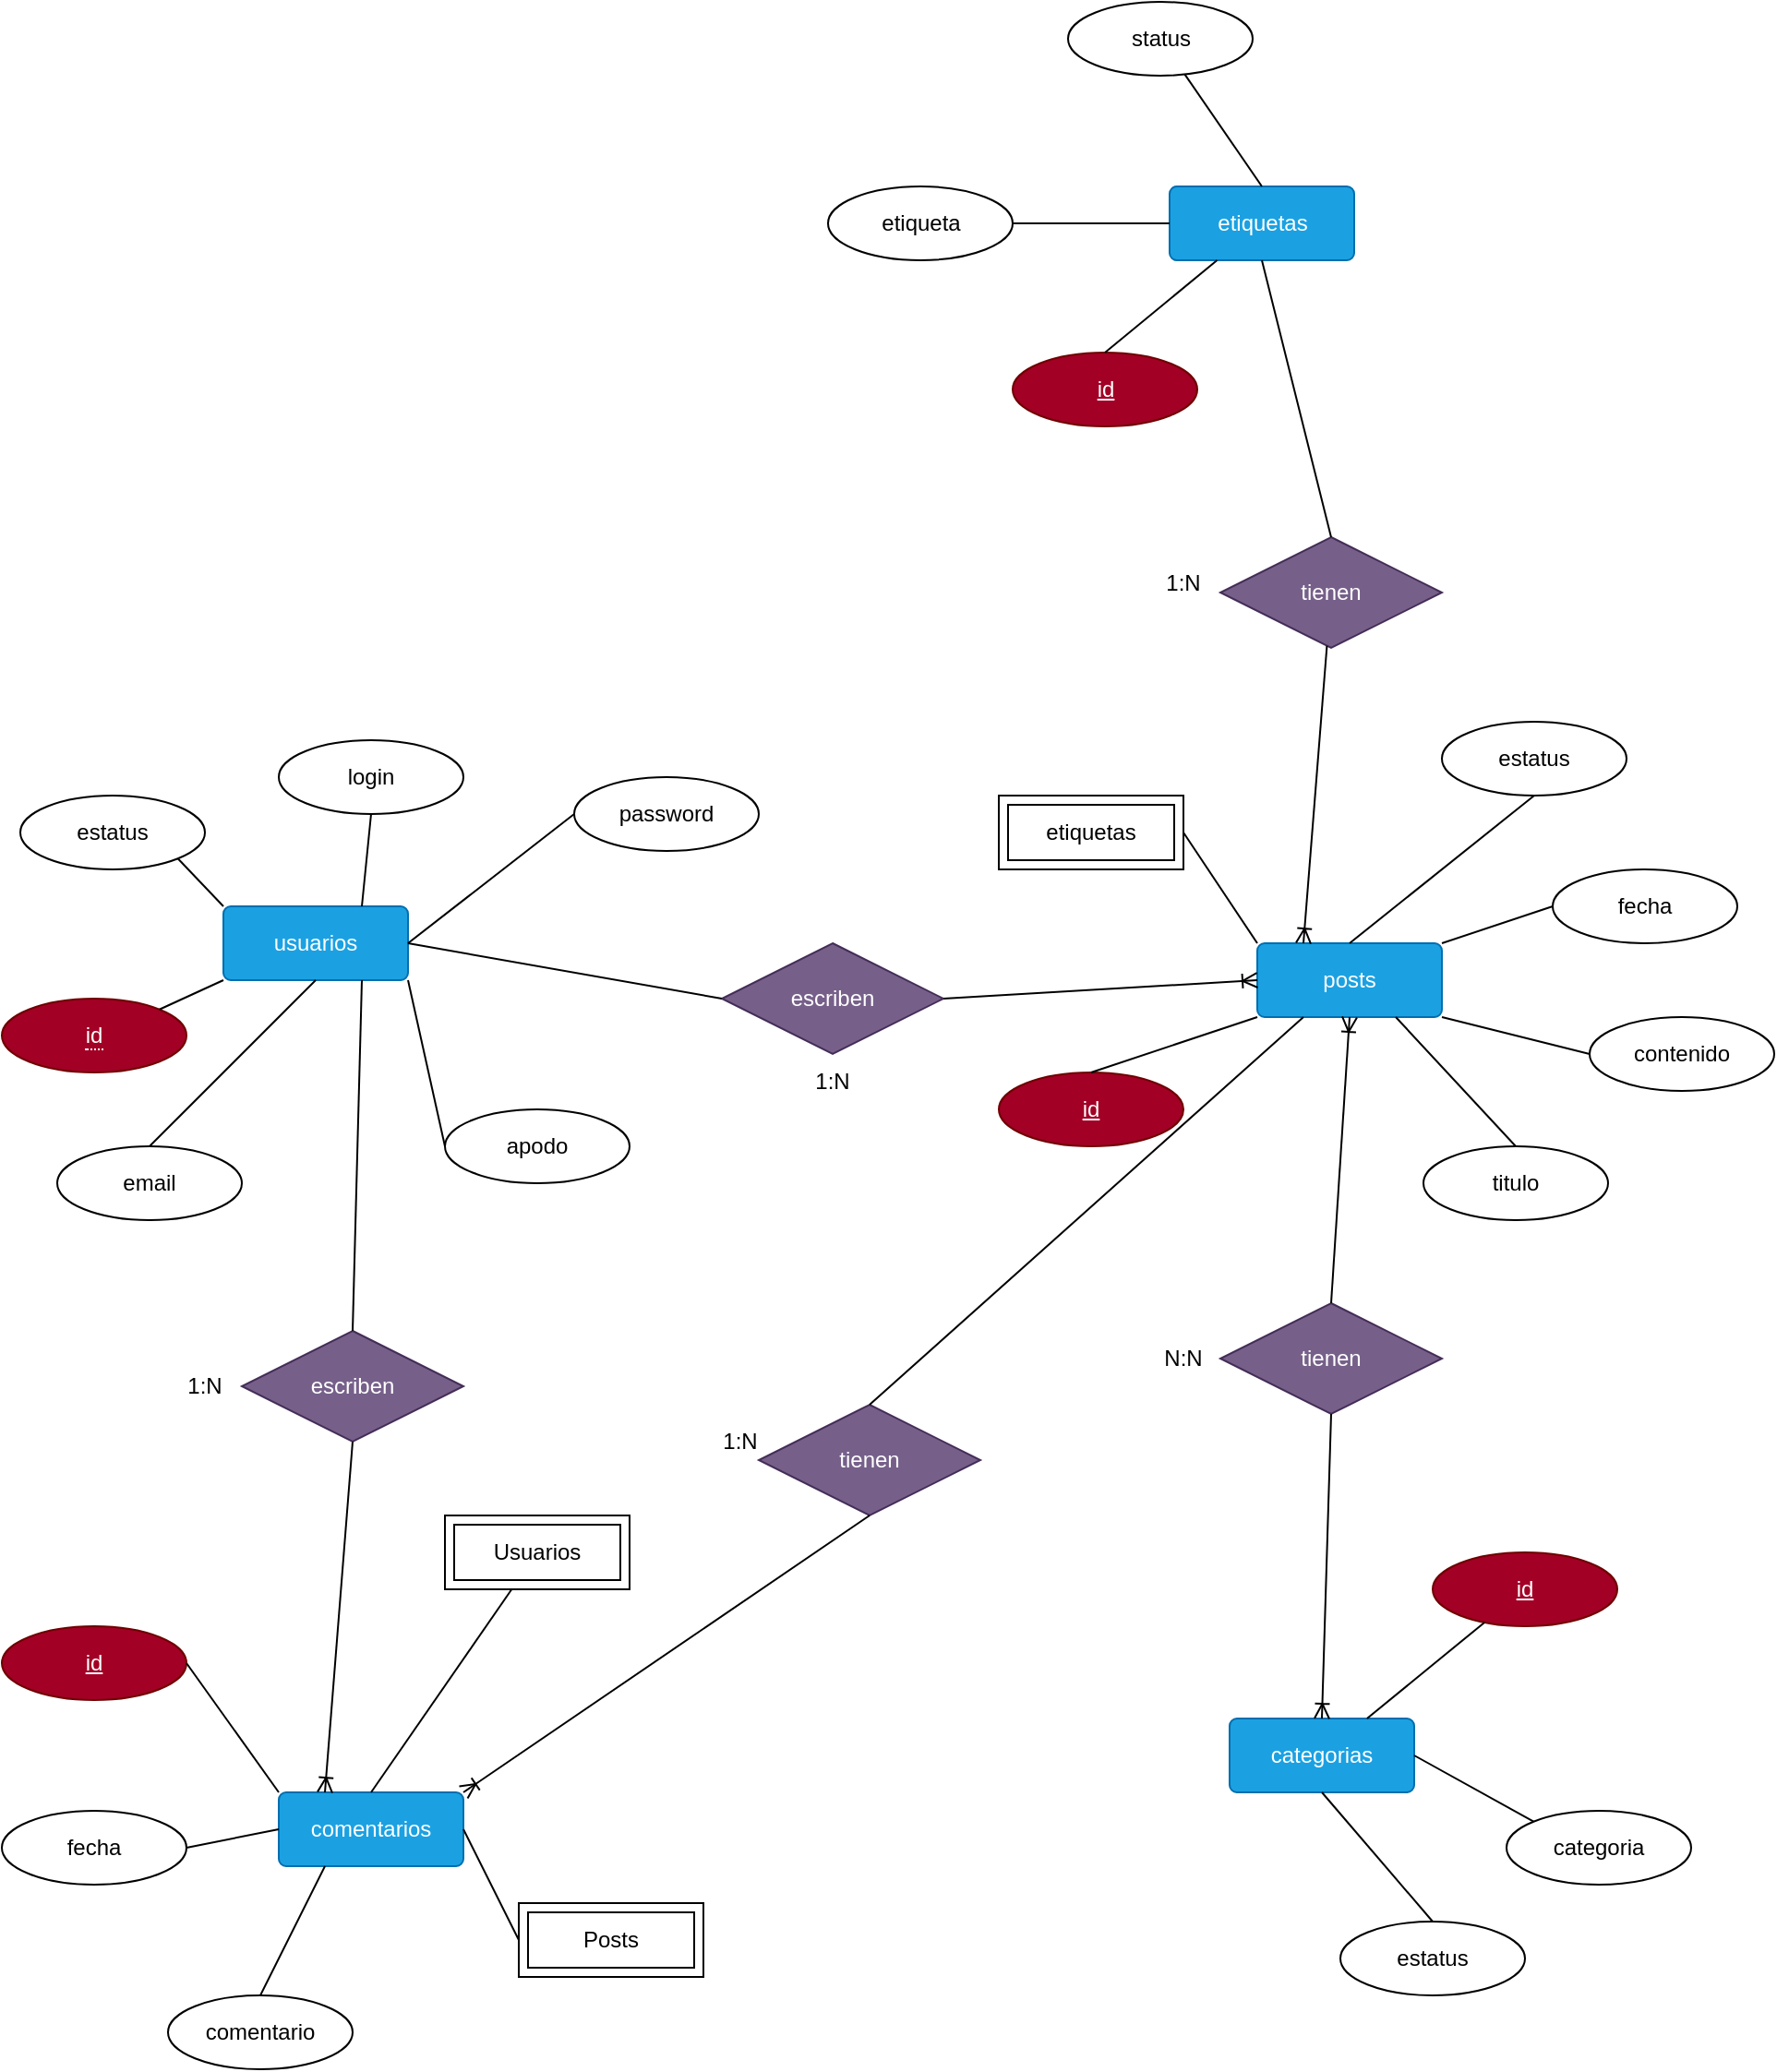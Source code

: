 <mxfile>
    <diagram id="Hqwi4EA126hL_jI9iqDA" name="ER">
        <mxGraphModel dx="876" dy="1597" grid="1" gridSize="10" guides="1" tooltips="1" connect="1" arrows="1" fold="1" page="1" pageScale="1" pageWidth="850" pageHeight="1100" math="0" shadow="0">
            <root>
                <mxCell id="0"/>
                <mxCell id="1" parent="0"/>
                <mxCell id="2" value="usuarios" style="rounded=1;arcSize=10;whiteSpace=wrap;html=1;align=center;fillColor=#1ba1e2;fontColor=#ffffff;strokeColor=#006EAF;" parent="1" vertex="1">
                    <mxGeometry x="130" y="30" width="100" height="40" as="geometry"/>
                </mxCell>
                <mxCell id="3" value="posts" style="rounded=1;arcSize=10;whiteSpace=wrap;html=1;align=center;fillColor=#1ba1e2;fontColor=#ffffff;strokeColor=#006EAF;" parent="1" vertex="1">
                    <mxGeometry x="690" y="50" width="100" height="40" as="geometry"/>
                </mxCell>
                <mxCell id="4" value="comentarios" style="rounded=1;arcSize=10;whiteSpace=wrap;html=1;align=center;fillColor=#1ba1e2;fontColor=#ffffff;strokeColor=#006EAF;" parent="1" vertex="1">
                    <mxGeometry x="160" y="510" width="100" height="40" as="geometry"/>
                </mxCell>
                <mxCell id="5" value="categorias" style="rounded=1;arcSize=10;whiteSpace=wrap;html=1;align=center;fillColor=#1ba1e2;fontColor=#ffffff;strokeColor=#006EAF;" parent="1" vertex="1">
                    <mxGeometry x="675" y="470" width="100" height="40" as="geometry"/>
                </mxCell>
                <mxCell id="6" value="&lt;span style=&quot;border-bottom: 1px dotted&quot;&gt;id&lt;/span&gt;" style="ellipse;whiteSpace=wrap;html=1;align=center;fillColor=#a20025;fontColor=#ffffff;strokeColor=#6F0000;" parent="1" vertex="1">
                    <mxGeometry x="10" y="80" width="100" height="40" as="geometry"/>
                </mxCell>
                <mxCell id="8" value="" style="endArrow=none;html=1;rounded=0;exitX=1;exitY=0;exitDx=0;exitDy=0;entryX=0;entryY=1;entryDx=0;entryDy=0;" parent="1" source="6" target="2" edge="1">
                    <mxGeometry relative="1" as="geometry">
                        <mxPoint x="150" y="80" as="sourcePoint"/>
                        <mxPoint x="310" y="80" as="targetPoint"/>
                    </mxGeometry>
                </mxCell>
                <mxCell id="10" value="id" style="ellipse;whiteSpace=wrap;html=1;align=center;fontStyle=4;fillColor=#a20025;fontColor=#ffffff;strokeColor=#6F0000;" parent="1" vertex="1">
                    <mxGeometry x="550" y="120" width="100" height="40" as="geometry"/>
                </mxCell>
                <mxCell id="11" value="titulo" style="ellipse;whiteSpace=wrap;html=1;align=center;" parent="1" vertex="1">
                    <mxGeometry x="780" y="160" width="100" height="40" as="geometry"/>
                </mxCell>
                <mxCell id="12" value="contenido" style="ellipse;whiteSpace=wrap;html=1;align=center;" parent="1" vertex="1">
                    <mxGeometry x="870" y="90" width="100" height="40" as="geometry"/>
                </mxCell>
                <mxCell id="13" value="fecha" style="ellipse;whiteSpace=wrap;html=1;align=center;" parent="1" vertex="1">
                    <mxGeometry x="850" y="10" width="100" height="40" as="geometry"/>
                </mxCell>
                <mxCell id="14" value="estatus" style="ellipse;whiteSpace=wrap;html=1;align=center;" parent="1" vertex="1">
                    <mxGeometry x="790" y="-70" width="100" height="40" as="geometry"/>
                </mxCell>
                <mxCell id="15" value="etiquetas" style="shape=ext;margin=3;double=1;whiteSpace=wrap;html=1;align=center;" parent="1" vertex="1">
                    <mxGeometry x="550" y="-30" width="100" height="40" as="geometry"/>
                </mxCell>
                <mxCell id="21" value="" style="endArrow=none;html=1;rounded=0;exitX=0.5;exitY=0;exitDx=0;exitDy=0;entryX=0;entryY=1;entryDx=0;entryDy=0;" parent="1" source="10" target="3" edge="1">
                    <mxGeometry relative="1" as="geometry">
                        <mxPoint x="285.355" y="145.858" as="sourcePoint"/>
                        <mxPoint x="340" y="100" as="targetPoint"/>
                    </mxGeometry>
                </mxCell>
                <mxCell id="22" value="" style="endArrow=none;html=1;rounded=0;exitX=0;exitY=0;exitDx=0;exitDy=0;entryX=1;entryY=0.5;entryDx=0;entryDy=0;" parent="1" source="3" target="15" edge="1">
                    <mxGeometry relative="1" as="geometry">
                        <mxPoint x="640" y="140" as="sourcePoint"/>
                        <mxPoint x="700" y="100" as="targetPoint"/>
                    </mxGeometry>
                </mxCell>
                <mxCell id="23" value="" style="endArrow=none;html=1;rounded=0;exitX=0.5;exitY=0;exitDx=0;exitDy=0;entryX=0.5;entryY=1;entryDx=0;entryDy=0;" parent="1" source="3" target="14" edge="1">
                    <mxGeometry relative="1" as="geometry">
                        <mxPoint x="700" y="80" as="sourcePoint"/>
                        <mxPoint x="760" y="10" as="targetPoint"/>
                    </mxGeometry>
                </mxCell>
                <mxCell id="24" value="" style="endArrow=none;html=1;rounded=0;exitX=1;exitY=0;exitDx=0;exitDy=0;entryX=0;entryY=0.5;entryDx=0;entryDy=0;" parent="1" source="3" target="13" edge="1">
                    <mxGeometry relative="1" as="geometry">
                        <mxPoint x="750" y="60" as="sourcePoint"/>
                        <mxPoint x="770" y="20" as="targetPoint"/>
                    </mxGeometry>
                </mxCell>
                <mxCell id="25" value="" style="endArrow=none;html=1;rounded=0;exitX=1;exitY=1;exitDx=0;exitDy=0;entryX=0;entryY=0.5;entryDx=0;entryDy=0;" parent="1" source="3" target="12" edge="1">
                    <mxGeometry relative="1" as="geometry">
                        <mxPoint x="800" y="60" as="sourcePoint"/>
                        <mxPoint x="860" y="40" as="targetPoint"/>
                    </mxGeometry>
                </mxCell>
                <mxCell id="26" value="" style="endArrow=none;html=1;rounded=0;exitX=0.75;exitY=1;exitDx=0;exitDy=0;entryX=0.5;entryY=0;entryDx=0;entryDy=0;" parent="1" source="3" target="11" edge="1">
                    <mxGeometry relative="1" as="geometry">
                        <mxPoint x="800" y="100" as="sourcePoint"/>
                        <mxPoint x="850" y="140" as="targetPoint"/>
                    </mxGeometry>
                </mxCell>
                <mxCell id="27" value="email" style="ellipse;whiteSpace=wrap;html=1;align=center;" vertex="1" parent="1">
                    <mxGeometry x="40" y="160" width="100" height="40" as="geometry"/>
                </mxCell>
                <mxCell id="28" value="estatus" style="ellipse;whiteSpace=wrap;html=1;align=center;" vertex="1" parent="1">
                    <mxGeometry x="20" y="-30" width="100" height="40" as="geometry"/>
                </mxCell>
                <mxCell id="30" value="" style="endArrow=none;html=1;rounded=0;exitX=0;exitY=0;exitDx=0;exitDy=0;entryX=1;entryY=1;entryDx=0;entryDy=0;" edge="1" parent="1" source="2" target="28">
                    <mxGeometry relative="1" as="geometry">
                        <mxPoint x="115.355" y="115.858" as="sourcePoint"/>
                        <mxPoint x="140" y="80" as="targetPoint"/>
                    </mxGeometry>
                </mxCell>
                <mxCell id="31" value="" style="endArrow=none;html=1;rounded=0;exitX=0.5;exitY=0;exitDx=0;exitDy=0;entryX=0.5;entryY=1;entryDx=0;entryDy=0;" edge="1" parent="1" source="27" target="2">
                    <mxGeometry relative="1" as="geometry">
                        <mxPoint x="125.355" y="125.858" as="sourcePoint"/>
                        <mxPoint x="150" y="90" as="targetPoint"/>
                    </mxGeometry>
                </mxCell>
                <mxCell id="34" value="id" style="ellipse;whiteSpace=wrap;html=1;align=center;fontStyle=4;fillColor=#a20025;fontColor=#ffffff;strokeColor=#6F0000;" vertex="1" parent="1">
                    <mxGeometry x="10" y="420" width="100" height="40" as="geometry"/>
                </mxCell>
                <mxCell id="37" value="fecha" style="ellipse;whiteSpace=wrap;html=1;align=center;" vertex="1" parent="1">
                    <mxGeometry x="10" y="520" width="100" height="40" as="geometry"/>
                </mxCell>
                <mxCell id="38" value="comentario" style="ellipse;whiteSpace=wrap;html=1;align=center;" vertex="1" parent="1">
                    <mxGeometry x="100" y="620" width="100" height="40" as="geometry"/>
                </mxCell>
                <mxCell id="39" value="" style="endArrow=none;html=1;rounded=0;exitX=0.5;exitY=0;exitDx=0;exitDy=0;" edge="1" parent="1" source="4" target="59">
                    <mxGeometry relative="1" as="geometry">
                        <mxPoint x="190" y="300" as="sourcePoint"/>
                        <mxPoint x="210.0" y="450" as="targetPoint"/>
                    </mxGeometry>
                </mxCell>
                <mxCell id="40" value="" style="endArrow=none;html=1;rounded=0;exitX=0;exitY=0;exitDx=0;exitDy=0;entryX=1;entryY=0.5;entryDx=0;entryDy=0;" edge="1" parent="1" source="4" target="34">
                    <mxGeometry relative="1" as="geometry">
                        <mxPoint x="220" y="520" as="sourcePoint"/>
                        <mxPoint x="220" y="460" as="targetPoint"/>
                    </mxGeometry>
                </mxCell>
                <mxCell id="41" value="" style="endArrow=none;html=1;rounded=0;exitX=0;exitY=0.5;exitDx=0;exitDy=0;entryX=1;entryY=0.5;entryDx=0;entryDy=0;" edge="1" parent="1" source="4" target="37">
                    <mxGeometry relative="1" as="geometry">
                        <mxPoint x="170" y="520" as="sourcePoint"/>
                        <mxPoint x="120" y="450" as="targetPoint"/>
                    </mxGeometry>
                </mxCell>
                <mxCell id="42" value="" style="endArrow=none;html=1;rounded=0;exitX=0.25;exitY=1;exitDx=0;exitDy=0;entryX=0.5;entryY=0;entryDx=0;entryDy=0;" edge="1" parent="1" source="4" target="38">
                    <mxGeometry relative="1" as="geometry">
                        <mxPoint x="170" y="540" as="sourcePoint"/>
                        <mxPoint x="150" y="610" as="targetPoint"/>
                    </mxGeometry>
                </mxCell>
                <mxCell id="44" value="" style="endArrow=none;html=1;rounded=0;exitX=1;exitY=0.5;exitDx=0;exitDy=0;entryX=0;entryY=0.5;entryDx=0;entryDy=0;" edge="1" parent="1" source="4" target="60">
                    <mxGeometry relative="1" as="geometry">
                        <mxPoint x="220" y="520" as="sourcePoint"/>
                        <mxPoint x="320" y="490" as="targetPoint"/>
                    </mxGeometry>
                </mxCell>
                <mxCell id="45" value="id" style="ellipse;whiteSpace=wrap;html=1;align=center;fontStyle=4;fillColor=#a20025;fontColor=#ffffff;strokeColor=#6F0000;" vertex="1" parent="1">
                    <mxGeometry x="785" y="380" width="100" height="40" as="geometry"/>
                </mxCell>
                <mxCell id="46" value="" style="endArrow=none;html=1;rounded=0;" edge="1" parent="1" source="5" target="45">
                    <mxGeometry relative="1" as="geometry">
                        <mxPoint x="355" y="450" as="sourcePoint"/>
                        <mxPoint x="415" y="410" as="targetPoint"/>
                    </mxGeometry>
                </mxCell>
                <mxCell id="47" value="categoria" style="ellipse;whiteSpace=wrap;html=1;align=center;" vertex="1" parent="1">
                    <mxGeometry x="825" y="520" width="100" height="40" as="geometry"/>
                </mxCell>
                <mxCell id="48" value="estatus" style="ellipse;whiteSpace=wrap;html=1;align=center;" vertex="1" parent="1">
                    <mxGeometry x="735" y="580" width="100" height="40" as="geometry"/>
                </mxCell>
                <mxCell id="49" value="" style="endArrow=none;html=1;rounded=0;entryX=0;entryY=0;entryDx=0;entryDy=0;exitX=1;exitY=0.5;exitDx=0;exitDy=0;" edge="1" parent="1" source="5" target="47">
                    <mxGeometry relative="1" as="geometry">
                        <mxPoint x="775" y="490" as="sourcePoint"/>
                        <mxPoint x="823.039" y="427.968" as="targetPoint"/>
                    </mxGeometry>
                </mxCell>
                <mxCell id="50" value="" style="endArrow=none;html=1;rounded=0;entryX=0.5;entryY=0;entryDx=0;entryDy=0;exitX=0.5;exitY=1;exitDx=0;exitDy=0;" edge="1" parent="1" source="5" target="48">
                    <mxGeometry relative="1" as="geometry">
                        <mxPoint x="785" y="500" as="sourcePoint"/>
                        <mxPoint x="849.645" y="535.858" as="targetPoint"/>
                    </mxGeometry>
                </mxCell>
                <mxCell id="51" value="login" style="ellipse;whiteSpace=wrap;html=1;align=center;" vertex="1" parent="1">
                    <mxGeometry x="160" y="-60" width="100" height="40" as="geometry"/>
                </mxCell>
                <mxCell id="52" value="password" style="ellipse;whiteSpace=wrap;html=1;align=center;" vertex="1" parent="1">
                    <mxGeometry x="320" y="-40" width="100" height="40" as="geometry"/>
                </mxCell>
                <mxCell id="53" value="apodo" style="ellipse;whiteSpace=wrap;html=1;align=center;" vertex="1" parent="1">
                    <mxGeometry x="250" y="140" width="100" height="40" as="geometry"/>
                </mxCell>
                <mxCell id="54" value="" style="endArrow=none;html=1;rounded=0;exitX=0;exitY=0.5;exitDx=0;exitDy=0;entryX=1;entryY=1;entryDx=0;entryDy=0;" edge="1" parent="1" source="53" target="2">
                    <mxGeometry relative="1" as="geometry">
                        <mxPoint x="190" y="140" as="sourcePoint"/>
                        <mxPoint x="190" y="80" as="targetPoint"/>
                    </mxGeometry>
                </mxCell>
                <mxCell id="55" value="" style="endArrow=none;html=1;rounded=0;exitX=0;exitY=0.5;exitDx=0;exitDy=0;entryX=1;entryY=0.5;entryDx=0;entryDy=0;" edge="1" parent="1" source="52" target="2">
                    <mxGeometry relative="1" as="geometry">
                        <mxPoint x="270" y="130" as="sourcePoint"/>
                        <mxPoint x="240.0" y="80" as="targetPoint"/>
                    </mxGeometry>
                </mxCell>
                <mxCell id="57" value="" style="endArrow=none;html=1;rounded=0;exitX=0.5;exitY=1;exitDx=0;exitDy=0;entryX=0.75;entryY=0;entryDx=0;entryDy=0;" edge="1" parent="1" source="51" target="2">
                    <mxGeometry relative="1" as="geometry">
                        <mxPoint x="290" y="60" as="sourcePoint"/>
                        <mxPoint x="240.0" y="60" as="targetPoint"/>
                    </mxGeometry>
                </mxCell>
                <mxCell id="59" value="Usuarios" style="shape=ext;margin=3;double=1;whiteSpace=wrap;html=1;align=center;" vertex="1" parent="1">
                    <mxGeometry x="250" y="360" width="100" height="40" as="geometry"/>
                </mxCell>
                <mxCell id="60" value="Posts" style="shape=ext;margin=3;double=1;whiteSpace=wrap;html=1;align=center;" vertex="1" parent="1">
                    <mxGeometry x="290" y="570" width="100" height="40" as="geometry"/>
                </mxCell>
                <mxCell id="61" value="etiquetas" style="rounded=1;arcSize=10;whiteSpace=wrap;html=1;align=center;fillColor=#1ba1e2;fontColor=#ffffff;strokeColor=#006EAF;" vertex="1" parent="1">
                    <mxGeometry x="642.5" y="-360" width="100" height="40" as="geometry"/>
                </mxCell>
                <mxCell id="62" value="etiqueta" style="ellipse;whiteSpace=wrap;html=1;align=center;" vertex="1" parent="1">
                    <mxGeometry x="457.5" y="-360" width="100" height="40" as="geometry"/>
                </mxCell>
                <mxCell id="63" value="id" style="ellipse;whiteSpace=wrap;html=1;align=center;fontStyle=4;fillColor=#a20025;fontColor=#ffffff;strokeColor=#6F0000;" vertex="1" parent="1">
                    <mxGeometry x="557.5" y="-270" width="100" height="40" as="geometry"/>
                </mxCell>
                <mxCell id="64" value="status" style="ellipse;whiteSpace=wrap;html=1;align=center;" vertex="1" parent="1">
                    <mxGeometry x="587.5" y="-460" width="100" height="40" as="geometry"/>
                </mxCell>
                <mxCell id="65" value="" style="endArrow=none;html=1;rounded=0;exitX=0;exitY=0.5;exitDx=0;exitDy=0;entryX=1;entryY=0.5;entryDx=0;entryDy=0;" edge="1" parent="1" source="61" target="62">
                    <mxGeometry relative="1" as="geometry">
                        <mxPoint x="657.5" y="10" as="sourcePoint"/>
                        <mxPoint x="627.5" y="-40" as="targetPoint"/>
                    </mxGeometry>
                </mxCell>
                <mxCell id="66" value="" style="endArrow=none;html=1;rounded=0;exitX=0.5;exitY=0;exitDx=0;exitDy=0;" edge="1" parent="1" source="61" target="64">
                    <mxGeometry relative="1" as="geometry">
                        <mxPoint x="652.5" y="-330" as="sourcePoint"/>
                        <mxPoint x="567.5" y="-330" as="targetPoint"/>
                    </mxGeometry>
                </mxCell>
                <mxCell id="67" value="" style="endArrow=none;html=1;rounded=0;entryX=0.5;entryY=0;entryDx=0;entryDy=0;" edge="1" parent="1" source="61" target="63">
                    <mxGeometry relative="1" as="geometry">
                        <mxPoint x="702.5" y="-350" as="sourcePoint"/>
                        <mxPoint x="660.758" y="-410.716" as="targetPoint"/>
                    </mxGeometry>
                </mxCell>
                <mxCell id="68" value="escriben" style="shape=rhombus;perimeter=rhombusPerimeter;whiteSpace=wrap;html=1;align=center;fillColor=#76608a;strokeColor=#432D57;fontColor=#ffffff;" vertex="1" parent="1">
                    <mxGeometry x="140" y="260" width="120" height="60" as="geometry"/>
                </mxCell>
                <mxCell id="69" value="" style="fontSize=12;html=1;endArrow=ERoneToMany;exitX=0.5;exitY=1;exitDx=0;exitDy=0;entryX=0.25;entryY=0;entryDx=0;entryDy=0;strokeColor=default;shadow=0;" edge="1" parent="1" source="68" target="4">
                    <mxGeometry width="100" height="100" relative="1" as="geometry">
                        <mxPoint x="350" y="340" as="sourcePoint"/>
                        <mxPoint x="450" y="240" as="targetPoint"/>
                    </mxGeometry>
                </mxCell>
                <mxCell id="70" value="" style="endArrow=none;html=1;rounded=0;shadow=0;sketch=0;strokeColor=default;exitX=0.75;exitY=1;exitDx=0;exitDy=0;entryX=0.5;entryY=0;entryDx=0;entryDy=0;" edge="1" parent="1" source="2" target="68">
                    <mxGeometry relative="1" as="geometry">
                        <mxPoint x="320" y="290" as="sourcePoint"/>
                        <mxPoint x="480" y="290" as="targetPoint"/>
                    </mxGeometry>
                </mxCell>
                <mxCell id="71" value="1:N" style="text;html=1;strokeColor=none;fillColor=none;align=center;verticalAlign=middle;whiteSpace=wrap;rounded=0;" vertex="1" parent="1">
                    <mxGeometry x="90" y="275" width="60" height="30" as="geometry"/>
                </mxCell>
                <mxCell id="72" value="escriben" style="shape=rhombus;perimeter=rhombusPerimeter;whiteSpace=wrap;html=1;align=center;fillColor=#76608a;strokeColor=#432D57;fontColor=#ffffff;" vertex="1" parent="1">
                    <mxGeometry x="400" y="50" width="120" height="60" as="geometry"/>
                </mxCell>
                <mxCell id="73" value="1:N" style="text;html=1;strokeColor=none;fillColor=none;align=center;verticalAlign=middle;whiteSpace=wrap;rounded=0;" vertex="1" parent="1">
                    <mxGeometry x="430" y="110" width="60" height="30" as="geometry"/>
                </mxCell>
                <mxCell id="74" value="" style="endArrow=none;html=1;rounded=0;shadow=0;sketch=0;strokeColor=default;exitX=1;exitY=0.5;exitDx=0;exitDy=0;entryX=0;entryY=0.5;entryDx=0;entryDy=0;" edge="1" parent="1" source="2" target="72">
                    <mxGeometry relative="1" as="geometry">
                        <mxPoint x="215" y="80" as="sourcePoint"/>
                        <mxPoint x="210" y="270" as="targetPoint"/>
                    </mxGeometry>
                </mxCell>
                <mxCell id="75" value="" style="fontSize=12;html=1;endArrow=ERoneToMany;exitX=1;exitY=0.5;exitDx=0;exitDy=0;entryX=0;entryY=0.5;entryDx=0;entryDy=0;strokeColor=default;shadow=0;" edge="1" parent="1" source="72" target="3">
                    <mxGeometry width="100" height="100" relative="1" as="geometry">
                        <mxPoint x="210" y="330" as="sourcePoint"/>
                        <mxPoint x="195" y="520" as="targetPoint"/>
                    </mxGeometry>
                </mxCell>
                <mxCell id="76" value="tienen" style="shape=rhombus;perimeter=rhombusPerimeter;whiteSpace=wrap;html=1;align=center;fillColor=#76608a;strokeColor=#432D57;fontColor=#ffffff;" vertex="1" parent="1">
                    <mxGeometry x="670" y="-170" width="120" height="60" as="geometry"/>
                </mxCell>
                <mxCell id="77" value="" style="endArrow=none;html=1;rounded=0;shadow=0;sketch=0;strokeColor=default;exitX=0.5;exitY=1;exitDx=0;exitDy=0;entryX=0.5;entryY=0;entryDx=0;entryDy=0;" edge="1" parent="1" source="61" target="76">
                    <mxGeometry relative="1" as="geometry">
                        <mxPoint x="240" y="60" as="sourcePoint"/>
                        <mxPoint x="410" y="90" as="targetPoint"/>
                    </mxGeometry>
                </mxCell>
                <mxCell id="78" value="" style="fontSize=12;html=1;endArrow=ERoneToMany;entryX=0.25;entryY=0;entryDx=0;entryDy=0;strokeColor=default;shadow=0;" edge="1" parent="1" source="76" target="3">
                    <mxGeometry width="100" height="100" relative="1" as="geometry">
                        <mxPoint x="530" y="90" as="sourcePoint"/>
                        <mxPoint x="700" y="80" as="targetPoint"/>
                    </mxGeometry>
                </mxCell>
                <mxCell id="79" value="1:N" style="text;html=1;strokeColor=none;fillColor=none;align=center;verticalAlign=middle;whiteSpace=wrap;rounded=0;" vertex="1" parent="1">
                    <mxGeometry x="620" y="-160" width="60" height="30" as="geometry"/>
                </mxCell>
                <mxCell id="80" value="tienen" style="shape=rhombus;perimeter=rhombusPerimeter;whiteSpace=wrap;html=1;align=center;fillColor=#76608a;strokeColor=#432D57;fontColor=#ffffff;" vertex="1" parent="1">
                    <mxGeometry x="670" y="245" width="120" height="60" as="geometry"/>
                </mxCell>
                <mxCell id="82" value="" style="fontSize=12;html=1;endArrow=ERoneToMany;exitX=0.5;exitY=0;exitDx=0;exitDy=0;entryX=0.5;entryY=1;entryDx=0;entryDy=0;strokeColor=default;shadow=0;" edge="1" parent="1" source="80" target="3">
                    <mxGeometry width="100" height="100" relative="1" as="geometry">
                        <mxPoint x="210" y="330" as="sourcePoint"/>
                        <mxPoint x="195" y="520" as="targetPoint"/>
                    </mxGeometry>
                </mxCell>
                <mxCell id="83" value="N:N" style="text;html=1;strokeColor=none;fillColor=none;align=center;verticalAlign=middle;whiteSpace=wrap;rounded=0;" vertex="1" parent="1">
                    <mxGeometry x="620" y="260" width="60" height="30" as="geometry"/>
                </mxCell>
                <mxCell id="84" value="" style="fontSize=12;html=1;endArrow=ERoneToMany;exitX=0.5;exitY=1;exitDx=0;exitDy=0;strokeColor=default;shadow=0;entryX=0.5;entryY=0;entryDx=0;entryDy=0;" edge="1" parent="1" source="80" target="5">
                    <mxGeometry width="100" height="100" relative="1" as="geometry">
                        <mxPoint x="740" y="255" as="sourcePoint"/>
                        <mxPoint x="750" y="160" as="targetPoint"/>
                    </mxGeometry>
                </mxCell>
                <mxCell id="85" value="tienen" style="shape=rhombus;perimeter=rhombusPerimeter;whiteSpace=wrap;html=1;align=center;fillColor=#76608a;strokeColor=#432D57;fontColor=#ffffff;" vertex="1" parent="1">
                    <mxGeometry x="420" y="300" width="120" height="60" as="geometry"/>
                </mxCell>
                <mxCell id="86" value="" style="endArrow=none;html=1;rounded=0;shadow=0;sketch=0;strokeColor=default;exitX=0.25;exitY=1;exitDx=0;exitDy=0;entryX=0.5;entryY=0;entryDx=0;entryDy=0;" edge="1" parent="1" source="3" target="85">
                    <mxGeometry relative="1" as="geometry">
                        <mxPoint x="215.0" y="80" as="sourcePoint"/>
                        <mxPoint x="210" y="270" as="targetPoint"/>
                    </mxGeometry>
                </mxCell>
                <mxCell id="87" value="" style="fontSize=12;html=1;endArrow=ERoneToMany;exitX=0.5;exitY=1;exitDx=0;exitDy=0;entryX=1;entryY=0;entryDx=0;entryDy=0;strokeColor=default;shadow=0;" edge="1" parent="1" source="85" target="4">
                    <mxGeometry width="100" height="100" relative="1" as="geometry">
                        <mxPoint x="210" y="330" as="sourcePoint"/>
                        <mxPoint x="195" y="520" as="targetPoint"/>
                    </mxGeometry>
                </mxCell>
                <mxCell id="88" value="1:N" style="text;html=1;strokeColor=none;fillColor=none;align=center;verticalAlign=middle;whiteSpace=wrap;rounded=0;" vertex="1" parent="1">
                    <mxGeometry x="380" y="305" width="60" height="30" as="geometry"/>
                </mxCell>
            </root>
        </mxGraphModel>
    </diagram>
    <diagram id="Vig3B6Cj1WPUhJAJTW6J" name="FISICO">
        <mxGraphModel dx="758" dy="590" grid="1" gridSize="10" guides="1" tooltips="1" connect="1" arrows="1" fold="1" page="1" pageScale="1" pageWidth="850" pageHeight="1100" math="0" shadow="0">
            <root>
                <mxCell id="0"/>
                <mxCell id="1" parent="0"/>
                <mxCell id="e73GOXqnCMBFKUTmoCSq-1" value="usuarios" style="shape=table;startSize=30;container=1;collapsible=1;childLayout=tableLayout;fixedRows=1;rowLines=0;fontStyle=1;align=center;resizeLast=1;" vertex="1" parent="1">
                    <mxGeometry x="120" y="40" width="260" height="270" as="geometry">
                        <mxRectangle x="120" y="40" width="90" height="30" as="alternateBounds"/>
                    </mxGeometry>
                </mxCell>
                <mxCell id="e73GOXqnCMBFKUTmoCSq-2" value="" style="shape=tableRow;horizontal=0;startSize=0;swimlaneHead=0;swimlaneBody=0;fillColor=none;collapsible=0;dropTarget=0;points=[[0,0.5],[1,0.5]];portConstraint=eastwest;top=0;left=0;right=0;bottom=1;" vertex="1" parent="e73GOXqnCMBFKUTmoCSq-1">
                    <mxGeometry y="30" width="260" height="30" as="geometry"/>
                </mxCell>
                <mxCell id="e73GOXqnCMBFKUTmoCSq-3" value="PK" style="shape=partialRectangle;connectable=0;fillColor=none;top=0;left=0;bottom=0;right=0;fontStyle=1;overflow=hidden;" vertex="1" parent="e73GOXqnCMBFKUTmoCSq-2">
                    <mxGeometry width="30" height="30" as="geometry">
                        <mxRectangle width="30" height="30" as="alternateBounds"/>
                    </mxGeometry>
                </mxCell>
                <object label="id" id="e73GOXqnCMBFKUTmoCSq-4">
                    <mxCell style="shape=partialRectangle;connectable=0;fillColor=none;top=0;left=0;bottom=0;right=0;align=left;spacingLeft=6;fontStyle=5;overflow=hidden;" vertex="1" parent="e73GOXqnCMBFKUTmoCSq-2">
                        <mxGeometry x="30" width="120" height="30" as="geometry">
                            <mxRectangle width="120" height="30" as="alternateBounds"/>
                        </mxGeometry>
                    </mxCell>
                </object>
                <mxCell id="_Wafljea5x4TXkDe0_4i-1" value="guid" style="shape=partialRectangle;connectable=0;fillColor=none;top=0;left=0;bottom=0;right=0;align=left;spacingLeft=6;fontStyle=5;overflow=hidden;" vertex="1" parent="e73GOXqnCMBFKUTmoCSq-2">
                    <mxGeometry x="150" width="70" height="30" as="geometry">
                        <mxRectangle width="70" height="30" as="alternateBounds"/>
                    </mxGeometry>
                </mxCell>
                <mxCell id="_Wafljea5x4TXkDe0_4i-15" value="16" style="shape=partialRectangle;connectable=0;fillColor=none;top=0;left=0;bottom=0;right=0;align=left;spacingLeft=6;fontStyle=5;overflow=hidden;" vertex="1" parent="e73GOXqnCMBFKUTmoCSq-2">
                    <mxGeometry x="220" width="40" height="30" as="geometry">
                        <mxRectangle width="40" height="30" as="alternateBounds"/>
                    </mxGeometry>
                </mxCell>
                <mxCell id="e73GOXqnCMBFKUTmoCSq-5" value="" style="shape=tableRow;horizontal=0;startSize=0;swimlaneHead=0;swimlaneBody=0;fillColor=none;collapsible=0;dropTarget=0;points=[[0,0.5],[1,0.5]];portConstraint=eastwest;top=0;left=0;right=0;bottom=0;" vertex="1" parent="e73GOXqnCMBFKUTmoCSq-1">
                    <mxGeometry y="60" width="260" height="30" as="geometry"/>
                </mxCell>
                <mxCell id="e73GOXqnCMBFKUTmoCSq-6" value="UK" style="shape=partialRectangle;connectable=0;fillColor=none;top=0;left=0;bottom=0;right=0;editable=1;overflow=hidden;" vertex="1" parent="e73GOXqnCMBFKUTmoCSq-5">
                    <mxGeometry width="30" height="30" as="geometry">
                        <mxRectangle width="30" height="30" as="alternateBounds"/>
                    </mxGeometry>
                </mxCell>
                <mxCell id="e73GOXqnCMBFKUTmoCSq-7" value="email" style="shape=partialRectangle;connectable=0;fillColor=none;top=0;left=0;bottom=0;right=0;align=left;spacingLeft=6;overflow=hidden;" vertex="1" parent="e73GOXqnCMBFKUTmoCSq-5">
                    <mxGeometry x="30" width="120" height="30" as="geometry">
                        <mxRectangle width="120" height="30" as="alternateBounds"/>
                    </mxGeometry>
                </mxCell>
                <mxCell id="_Wafljea5x4TXkDe0_4i-2" value="varchar" style="shape=partialRectangle;connectable=0;fillColor=none;top=0;left=0;bottom=0;right=0;align=left;spacingLeft=6;overflow=hidden;" vertex="1" parent="e73GOXqnCMBFKUTmoCSq-5">
                    <mxGeometry x="150" width="70" height="30" as="geometry">
                        <mxRectangle width="70" height="30" as="alternateBounds"/>
                    </mxGeometry>
                </mxCell>
                <mxCell id="_Wafljea5x4TXkDe0_4i-16" value="150" style="shape=partialRectangle;connectable=0;fillColor=none;top=0;left=0;bottom=0;right=0;align=left;spacingLeft=6;overflow=hidden;" vertex="1" parent="e73GOXqnCMBFKUTmoCSq-5">
                    <mxGeometry x="220" width="40" height="30" as="geometry">
                        <mxRectangle width="40" height="30" as="alternateBounds"/>
                    </mxGeometry>
                </mxCell>
                <mxCell id="e73GOXqnCMBFKUTmoCSq-8" value="" style="shape=tableRow;horizontal=0;startSize=0;swimlaneHead=0;swimlaneBody=0;fillColor=none;collapsible=0;dropTarget=0;points=[[0,0.5],[1,0.5]];portConstraint=eastwest;top=0;left=0;right=0;bottom=0;" vertex="1" parent="e73GOXqnCMBFKUTmoCSq-1">
                    <mxGeometry y="90" width="260" height="30" as="geometry"/>
                </mxCell>
                <mxCell id="e73GOXqnCMBFKUTmoCSq-9" value="" style="shape=partialRectangle;connectable=0;fillColor=none;top=0;left=0;bottom=0;right=0;editable=1;overflow=hidden;" vertex="1" parent="e73GOXqnCMBFKUTmoCSq-8">
                    <mxGeometry width="30" height="30" as="geometry">
                        <mxRectangle width="30" height="30" as="alternateBounds"/>
                    </mxGeometry>
                </mxCell>
                <mxCell id="e73GOXqnCMBFKUTmoCSq-10" value="login" style="shape=partialRectangle;connectable=0;fillColor=none;top=0;left=0;bottom=0;right=0;align=left;spacingLeft=6;overflow=hidden;" vertex="1" parent="e73GOXqnCMBFKUTmoCSq-8">
                    <mxGeometry x="30" width="120" height="30" as="geometry">
                        <mxRectangle width="120" height="30" as="alternateBounds"/>
                    </mxGeometry>
                </mxCell>
                <mxCell id="_Wafljea5x4TXkDe0_4i-3" value="char" style="shape=partialRectangle;connectable=0;fillColor=none;top=0;left=0;bottom=0;right=0;align=left;spacingLeft=6;overflow=hidden;" vertex="1" parent="e73GOXqnCMBFKUTmoCSq-8">
                    <mxGeometry x="150" width="70" height="30" as="geometry">
                        <mxRectangle width="70" height="30" as="alternateBounds"/>
                    </mxGeometry>
                </mxCell>
                <mxCell id="_Wafljea5x4TXkDe0_4i-17" value="30" style="shape=partialRectangle;connectable=0;fillColor=none;top=0;left=0;bottom=0;right=0;align=left;spacingLeft=6;overflow=hidden;" vertex="1" parent="e73GOXqnCMBFKUTmoCSq-8">
                    <mxGeometry x="220" width="40" height="30" as="geometry">
                        <mxRectangle width="40" height="30" as="alternateBounds"/>
                    </mxGeometry>
                </mxCell>
                <mxCell id="e73GOXqnCMBFKUTmoCSq-11" value="" style="shape=tableRow;horizontal=0;startSize=0;swimlaneHead=0;swimlaneBody=0;fillColor=none;collapsible=0;dropTarget=0;points=[[0,0.5],[1,0.5]];portConstraint=eastwest;top=0;left=0;right=0;bottom=0;" vertex="1" parent="e73GOXqnCMBFKUTmoCSq-1">
                    <mxGeometry y="120" width="260" height="30" as="geometry"/>
                </mxCell>
                <mxCell id="e73GOXqnCMBFKUTmoCSq-12" value="" style="shape=partialRectangle;connectable=0;fillColor=none;top=0;left=0;bottom=0;right=0;editable=1;overflow=hidden;" vertex="1" parent="e73GOXqnCMBFKUTmoCSq-11">
                    <mxGeometry width="30" height="30" as="geometry">
                        <mxRectangle width="30" height="30" as="alternateBounds"/>
                    </mxGeometry>
                </mxCell>
                <mxCell id="e73GOXqnCMBFKUTmoCSq-13" value="password" style="shape=partialRectangle;connectable=0;fillColor=none;top=0;left=0;bottom=0;right=0;align=left;spacingLeft=6;overflow=hidden;" vertex="1" parent="e73GOXqnCMBFKUTmoCSq-11">
                    <mxGeometry x="30" width="120" height="30" as="geometry">
                        <mxRectangle width="120" height="30" as="alternateBounds"/>
                    </mxGeometry>
                </mxCell>
                <mxCell id="_Wafljea5x4TXkDe0_4i-4" value="char" style="shape=partialRectangle;connectable=0;fillColor=none;top=0;left=0;bottom=0;right=0;align=left;spacingLeft=6;overflow=hidden;" vertex="1" parent="e73GOXqnCMBFKUTmoCSq-11">
                    <mxGeometry x="150" width="70" height="30" as="geometry">
                        <mxRectangle width="70" height="30" as="alternateBounds"/>
                    </mxGeometry>
                </mxCell>
                <mxCell id="_Wafljea5x4TXkDe0_4i-18" value="16" style="shape=partialRectangle;connectable=0;fillColor=none;top=0;left=0;bottom=0;right=0;align=left;spacingLeft=6;overflow=hidden;" vertex="1" parent="e73GOXqnCMBFKUTmoCSq-11">
                    <mxGeometry x="220" width="40" height="30" as="geometry">
                        <mxRectangle width="40" height="30" as="alternateBounds"/>
                    </mxGeometry>
                </mxCell>
                <mxCell id="8ugQWPyYScjwAJoUZmpY-1" value="" style="shape=tableRow;horizontal=0;startSize=0;swimlaneHead=0;swimlaneBody=0;fillColor=none;collapsible=0;dropTarget=0;points=[[0,0.5],[1,0.5]];portConstraint=eastwest;top=0;left=0;right=0;bottom=0;" vertex="1" parent="e73GOXqnCMBFKUTmoCSq-1">
                    <mxGeometry y="150" width="260" height="30" as="geometry"/>
                </mxCell>
                <mxCell id="8ugQWPyYScjwAJoUZmpY-2" value="" style="shape=partialRectangle;connectable=0;fillColor=none;top=0;left=0;bottom=0;right=0;editable=1;overflow=hidden;" vertex="1" parent="8ugQWPyYScjwAJoUZmpY-1">
                    <mxGeometry width="30" height="30" as="geometry">
                        <mxRectangle width="30" height="30" as="alternateBounds"/>
                    </mxGeometry>
                </mxCell>
                <mxCell id="8ugQWPyYScjwAJoUZmpY-3" value="apodo" style="shape=partialRectangle;connectable=0;fillColor=none;top=0;left=0;bottom=0;right=0;align=left;spacingLeft=6;overflow=hidden;" vertex="1" parent="8ugQWPyYScjwAJoUZmpY-1">
                    <mxGeometry x="30" width="120" height="30" as="geometry">
                        <mxRectangle width="120" height="30" as="alternateBounds"/>
                    </mxGeometry>
                </mxCell>
                <mxCell id="_Wafljea5x4TXkDe0_4i-5" value="char" style="shape=partialRectangle;connectable=0;fillColor=none;top=0;left=0;bottom=0;right=0;align=left;spacingLeft=6;overflow=hidden;" vertex="1" parent="8ugQWPyYScjwAJoUZmpY-1">
                    <mxGeometry x="150" width="70" height="30" as="geometry">
                        <mxRectangle width="70" height="30" as="alternateBounds"/>
                    </mxGeometry>
                </mxCell>
                <mxCell id="_Wafljea5x4TXkDe0_4i-19" value="20" style="shape=partialRectangle;connectable=0;fillColor=none;top=0;left=0;bottom=0;right=0;align=left;spacingLeft=6;overflow=hidden;" vertex="1" parent="8ugQWPyYScjwAJoUZmpY-1">
                    <mxGeometry x="220" width="40" height="30" as="geometry">
                        <mxRectangle width="40" height="30" as="alternateBounds"/>
                    </mxGeometry>
                </mxCell>
                <mxCell id="8ugQWPyYScjwAJoUZmpY-4" value="" style="shape=tableRow;horizontal=0;startSize=0;swimlaneHead=0;swimlaneBody=0;fillColor=none;collapsible=0;dropTarget=0;points=[[0,0.5],[1,0.5]];portConstraint=eastwest;top=0;left=0;right=0;bottom=0;" vertex="1" parent="e73GOXqnCMBFKUTmoCSq-1">
                    <mxGeometry y="180" width="260" height="30" as="geometry"/>
                </mxCell>
                <mxCell id="8ugQWPyYScjwAJoUZmpY-5" value="" style="shape=partialRectangle;connectable=0;fillColor=none;top=0;left=0;bottom=0;right=0;editable=1;overflow=hidden;" vertex="1" parent="8ugQWPyYScjwAJoUZmpY-4">
                    <mxGeometry width="30" height="30" as="geometry">
                        <mxRectangle width="30" height="30" as="alternateBounds"/>
                    </mxGeometry>
                </mxCell>
                <mxCell id="8ugQWPyYScjwAJoUZmpY-6" value="estado" style="shape=partialRectangle;connectable=0;fillColor=none;top=0;left=0;bottom=0;right=0;align=left;spacingLeft=6;overflow=hidden;" vertex="1" parent="8ugQWPyYScjwAJoUZmpY-4">
                    <mxGeometry x="30" width="120" height="30" as="geometry">
                        <mxRectangle width="120" height="30" as="alternateBounds"/>
                    </mxGeometry>
                </mxCell>
                <mxCell id="_Wafljea5x4TXkDe0_4i-6" value="bit" style="shape=partialRectangle;connectable=0;fillColor=none;top=0;left=0;bottom=0;right=0;align=left;spacingLeft=6;overflow=hidden;" vertex="1" parent="8ugQWPyYScjwAJoUZmpY-4">
                    <mxGeometry x="150" width="70" height="30" as="geometry">
                        <mxRectangle width="70" height="30" as="alternateBounds"/>
                    </mxGeometry>
                </mxCell>
                <mxCell id="_Wafljea5x4TXkDe0_4i-20" value="1" style="shape=partialRectangle;connectable=0;fillColor=none;top=0;left=0;bottom=0;right=0;align=left;spacingLeft=6;overflow=hidden;" vertex="1" parent="8ugQWPyYScjwAJoUZmpY-4">
                    <mxGeometry x="220" width="40" height="30" as="geometry">
                        <mxRectangle width="40" height="30" as="alternateBounds"/>
                    </mxGeometry>
                </mxCell>
                <mxCell id="_Wafljea5x4TXkDe0_4i-7" value="" style="shape=tableRow;horizontal=0;startSize=0;swimlaneHead=0;swimlaneBody=0;fillColor=none;collapsible=0;dropTarget=0;points=[[0,0.5],[1,0.5]];portConstraint=eastwest;top=0;left=0;right=0;bottom=0;" vertex="1" parent="e73GOXqnCMBFKUTmoCSq-1">
                    <mxGeometry y="210" width="260" height="30" as="geometry"/>
                </mxCell>
                <mxCell id="_Wafljea5x4TXkDe0_4i-8" value="" style="shape=partialRectangle;connectable=0;fillColor=none;top=0;left=0;bottom=0;right=0;editable=1;overflow=hidden;" vertex="1" parent="_Wafljea5x4TXkDe0_4i-7">
                    <mxGeometry width="30" height="30" as="geometry">
                        <mxRectangle width="30" height="30" as="alternateBounds"/>
                    </mxGeometry>
                </mxCell>
                <mxCell id="_Wafljea5x4TXkDe0_4i-9" value="fecha_creacion" style="shape=partialRectangle;connectable=0;fillColor=none;top=0;left=0;bottom=0;right=0;align=left;spacingLeft=6;overflow=hidden;" vertex="1" parent="_Wafljea5x4TXkDe0_4i-7">
                    <mxGeometry x="30" width="120" height="30" as="geometry">
                        <mxRectangle width="120" height="30" as="alternateBounds"/>
                    </mxGeometry>
                </mxCell>
                <mxCell id="_Wafljea5x4TXkDe0_4i-10" value="datetime" style="shape=partialRectangle;connectable=0;fillColor=none;top=0;left=0;bottom=0;right=0;align=left;spacingLeft=6;overflow=hidden;" vertex="1" parent="_Wafljea5x4TXkDe0_4i-7">
                    <mxGeometry x="150" width="70" height="30" as="geometry">
                        <mxRectangle width="70" height="30" as="alternateBounds"/>
                    </mxGeometry>
                </mxCell>
                <mxCell id="_Wafljea5x4TXkDe0_4i-21" style="shape=partialRectangle;connectable=0;fillColor=none;top=0;left=0;bottom=0;right=0;align=left;spacingLeft=6;overflow=hidden;" vertex="1" parent="_Wafljea5x4TXkDe0_4i-7">
                    <mxGeometry x="220" width="40" height="30" as="geometry">
                        <mxRectangle width="40" height="30" as="alternateBounds"/>
                    </mxGeometry>
                </mxCell>
                <mxCell id="_Wafljea5x4TXkDe0_4i-11" value="" style="shape=tableRow;horizontal=0;startSize=0;swimlaneHead=0;swimlaneBody=0;fillColor=none;collapsible=0;dropTarget=0;points=[[0,0.5],[1,0.5]];portConstraint=eastwest;top=0;left=0;right=0;bottom=0;" vertex="1" parent="e73GOXqnCMBFKUTmoCSq-1">
                    <mxGeometry y="240" width="260" height="30" as="geometry"/>
                </mxCell>
                <mxCell id="_Wafljea5x4TXkDe0_4i-12" value="" style="shape=partialRectangle;connectable=0;fillColor=none;top=0;left=0;bottom=0;right=0;editable=1;overflow=hidden;" vertex="1" parent="_Wafljea5x4TXkDe0_4i-11">
                    <mxGeometry width="30" height="30" as="geometry">
                        <mxRectangle width="30" height="30" as="alternateBounds"/>
                    </mxGeometry>
                </mxCell>
                <mxCell id="_Wafljea5x4TXkDe0_4i-13" value="fecha_actualizacion" style="shape=partialRectangle;connectable=0;fillColor=none;top=0;left=0;bottom=0;right=0;align=left;spacingLeft=6;overflow=hidden;" vertex="1" parent="_Wafljea5x4TXkDe0_4i-11">
                    <mxGeometry x="30" width="120" height="30" as="geometry">
                        <mxRectangle width="120" height="30" as="alternateBounds"/>
                    </mxGeometry>
                </mxCell>
                <mxCell id="_Wafljea5x4TXkDe0_4i-14" value="datetime" style="shape=partialRectangle;connectable=0;fillColor=none;top=0;left=0;bottom=0;right=0;align=left;spacingLeft=6;overflow=hidden;" vertex="1" parent="_Wafljea5x4TXkDe0_4i-11">
                    <mxGeometry x="150" width="70" height="30" as="geometry">
                        <mxRectangle width="70" height="30" as="alternateBounds"/>
                    </mxGeometry>
                </mxCell>
                <mxCell id="_Wafljea5x4TXkDe0_4i-22" style="shape=partialRectangle;connectable=0;fillColor=none;top=0;left=0;bottom=0;right=0;align=left;spacingLeft=6;overflow=hidden;" vertex="1" parent="_Wafljea5x4TXkDe0_4i-11">
                    <mxGeometry x="220" width="40" height="30" as="geometry">
                        <mxRectangle width="40" height="30" as="alternateBounds"/>
                    </mxGeometry>
                </mxCell>
                <mxCell id="Z5T3zgflrOnY4fnNoTf8-1" value="posts" style="shape=table;startSize=30;container=1;collapsible=1;childLayout=tableLayout;fixedRows=1;rowLines=0;fontStyle=1;align=center;resizeLast=1;" vertex="1" parent="1">
                    <mxGeometry x="560" y="40" width="260" height="300" as="geometry"/>
                </mxCell>
                <mxCell id="Z5T3zgflrOnY4fnNoTf8-2" value="" style="shape=tableRow;horizontal=0;startSize=0;swimlaneHead=0;swimlaneBody=0;fillColor=none;collapsible=0;dropTarget=0;points=[[0,0.5],[1,0.5]];portConstraint=eastwest;top=0;left=0;right=0;bottom=1;" vertex="1" parent="Z5T3zgflrOnY4fnNoTf8-1">
                    <mxGeometry y="30" width="260" height="30" as="geometry"/>
                </mxCell>
                <mxCell id="Z5T3zgflrOnY4fnNoTf8-3" value="PK" style="shape=partialRectangle;connectable=0;fillColor=none;top=0;left=0;bottom=0;right=0;fontStyle=1;overflow=hidden;" vertex="1" parent="Z5T3zgflrOnY4fnNoTf8-2">
                    <mxGeometry width="30" height="30" as="geometry">
                        <mxRectangle width="30" height="30" as="alternateBounds"/>
                    </mxGeometry>
                </mxCell>
                <object label="id" id="Z5T3zgflrOnY4fnNoTf8-4">
                    <mxCell style="shape=partialRectangle;connectable=0;fillColor=none;top=0;left=0;bottom=0;right=0;align=left;spacingLeft=6;fontStyle=5;overflow=hidden;" vertex="1" parent="Z5T3zgflrOnY4fnNoTf8-2">
                        <mxGeometry x="30" width="120" height="30" as="geometry">
                            <mxRectangle width="120" height="30" as="alternateBounds"/>
                        </mxGeometry>
                    </mxCell>
                </object>
                <mxCell id="Z5T3zgflrOnY4fnNoTf8-5" value="guid" style="shape=partialRectangle;connectable=0;fillColor=none;top=0;left=0;bottom=0;right=0;align=left;spacingLeft=6;fontStyle=5;overflow=hidden;" vertex="1" parent="Z5T3zgflrOnY4fnNoTf8-2">
                    <mxGeometry x="150" width="70" height="30" as="geometry">
                        <mxRectangle width="70" height="30" as="alternateBounds"/>
                    </mxGeometry>
                </mxCell>
                <mxCell id="Z5T3zgflrOnY4fnNoTf8-6" value="16" style="shape=partialRectangle;connectable=0;fillColor=none;top=0;left=0;bottom=0;right=0;align=left;spacingLeft=6;fontStyle=5;overflow=hidden;" vertex="1" parent="Z5T3zgflrOnY4fnNoTf8-2">
                    <mxGeometry x="220" width="40" height="30" as="geometry">
                        <mxRectangle width="40" height="30" as="alternateBounds"/>
                    </mxGeometry>
                </mxCell>
                <mxCell id="gHO274Ad1nyom2tS2qRx-17" value="" style="shape=tableRow;horizontal=0;startSize=0;swimlaneHead=0;swimlaneBody=0;fillColor=none;collapsible=0;dropTarget=0;points=[[0,0.5],[1,0.5]];portConstraint=eastwest;top=0;left=0;right=0;bottom=1;" vertex="1" parent="Z5T3zgflrOnY4fnNoTf8-1">
                    <mxGeometry y="60" width="260" height="30" as="geometry"/>
                </mxCell>
                <mxCell id="gHO274Ad1nyom2tS2qRx-18" value="FK" style="shape=partialRectangle;connectable=0;fillColor=none;top=0;left=0;bottom=0;right=0;fontStyle=1;overflow=hidden;" vertex="1" parent="gHO274Ad1nyom2tS2qRx-17">
                    <mxGeometry width="30" height="30" as="geometry">
                        <mxRectangle width="30" height="30" as="alternateBounds"/>
                    </mxGeometry>
                </mxCell>
                <object label="id_usuario" id="gHO274Ad1nyom2tS2qRx-19">
                    <mxCell style="shape=partialRectangle;connectable=0;fillColor=none;top=0;left=0;bottom=0;right=0;align=left;spacingLeft=6;fontStyle=5;overflow=hidden;" vertex="1" parent="gHO274Ad1nyom2tS2qRx-17">
                        <mxGeometry x="30" width="120" height="30" as="geometry">
                            <mxRectangle width="120" height="30" as="alternateBounds"/>
                        </mxGeometry>
                    </mxCell>
                </object>
                <mxCell id="gHO274Ad1nyom2tS2qRx-20" value="guid" style="shape=partialRectangle;connectable=0;fillColor=none;top=0;left=0;bottom=0;right=0;align=left;spacingLeft=6;fontStyle=5;overflow=hidden;" vertex="1" parent="gHO274Ad1nyom2tS2qRx-17">
                    <mxGeometry x="150" width="70" height="30" as="geometry">
                        <mxRectangle width="70" height="30" as="alternateBounds"/>
                    </mxGeometry>
                </mxCell>
                <mxCell id="gHO274Ad1nyom2tS2qRx-21" value="16" style="shape=partialRectangle;connectable=0;fillColor=none;top=0;left=0;bottom=0;right=0;align=left;spacingLeft=6;fontStyle=5;overflow=hidden;" vertex="1" parent="gHO274Ad1nyom2tS2qRx-17">
                    <mxGeometry x="220" width="40" height="30" as="geometry">
                        <mxRectangle width="40" height="30" as="alternateBounds"/>
                    </mxGeometry>
                </mxCell>
                <mxCell id="ivX3ysXegDUOgaTK_0vc-1" value="" style="shape=tableRow;horizontal=0;startSize=0;swimlaneHead=0;swimlaneBody=0;fillColor=none;collapsible=0;dropTarget=0;points=[[0,0.5],[1,0.5]];portConstraint=eastwest;top=0;left=0;right=0;bottom=1;" vertex="1" parent="Z5T3zgflrOnY4fnNoTf8-1">
                    <mxGeometry y="90" width="260" height="30" as="geometry"/>
                </mxCell>
                <mxCell id="ivX3ysXegDUOgaTK_0vc-2" value="FK" style="shape=partialRectangle;connectable=0;fillColor=none;top=0;left=0;bottom=0;right=0;fontStyle=1;overflow=hidden;" vertex="1" parent="ivX3ysXegDUOgaTK_0vc-1">
                    <mxGeometry width="30" height="30" as="geometry">
                        <mxRectangle width="30" height="30" as="alternateBounds"/>
                    </mxGeometry>
                </mxCell>
                <object label="id_etiqueta" id="ivX3ysXegDUOgaTK_0vc-3">
                    <mxCell style="shape=partialRectangle;connectable=0;fillColor=none;top=0;left=0;bottom=0;right=0;align=left;spacingLeft=6;fontStyle=5;overflow=hidden;" vertex="1" parent="ivX3ysXegDUOgaTK_0vc-1">
                        <mxGeometry x="30" width="120" height="30" as="geometry">
                            <mxRectangle width="120" height="30" as="alternateBounds"/>
                        </mxGeometry>
                    </mxCell>
                </object>
                <mxCell id="ivX3ysXegDUOgaTK_0vc-4" value="guid" style="shape=partialRectangle;connectable=0;fillColor=none;top=0;left=0;bottom=0;right=0;align=left;spacingLeft=6;fontStyle=5;overflow=hidden;" vertex="1" parent="ivX3ysXegDUOgaTK_0vc-1">
                    <mxGeometry x="150" width="70" height="30" as="geometry">
                        <mxRectangle width="70" height="30" as="alternateBounds"/>
                    </mxGeometry>
                </mxCell>
                <mxCell id="ivX3ysXegDUOgaTK_0vc-5" value="16" style="shape=partialRectangle;connectable=0;fillColor=none;top=0;left=0;bottom=0;right=0;align=left;spacingLeft=6;fontStyle=5;overflow=hidden;" vertex="1" parent="ivX3ysXegDUOgaTK_0vc-1">
                    <mxGeometry x="220" width="40" height="30" as="geometry">
                        <mxRectangle width="40" height="30" as="alternateBounds"/>
                    </mxGeometry>
                </mxCell>
                <mxCell id="Z5T3zgflrOnY4fnNoTf8-7" value="" style="shape=tableRow;horizontal=0;startSize=0;swimlaneHead=0;swimlaneBody=0;fillColor=none;collapsible=0;dropTarget=0;points=[[0,0.5],[1,0.5]];portConstraint=eastwest;top=0;left=0;right=0;bottom=0;" vertex="1" parent="Z5T3zgflrOnY4fnNoTf8-1">
                    <mxGeometry y="120" width="260" height="30" as="geometry"/>
                </mxCell>
                <mxCell id="Z5T3zgflrOnY4fnNoTf8-8" value="" style="shape=partialRectangle;connectable=0;fillColor=none;top=0;left=0;bottom=0;right=0;editable=1;overflow=hidden;" vertex="1" parent="Z5T3zgflrOnY4fnNoTf8-7">
                    <mxGeometry width="30" height="30" as="geometry">
                        <mxRectangle width="30" height="30" as="alternateBounds"/>
                    </mxGeometry>
                </mxCell>
                <mxCell id="Z5T3zgflrOnY4fnNoTf8-9" value="fecha" style="shape=partialRectangle;connectable=0;fillColor=none;top=0;left=0;bottom=0;right=0;align=left;spacingLeft=6;overflow=hidden;" vertex="1" parent="Z5T3zgflrOnY4fnNoTf8-7">
                    <mxGeometry x="30" width="120" height="30" as="geometry">
                        <mxRectangle width="120" height="30" as="alternateBounds"/>
                    </mxGeometry>
                </mxCell>
                <mxCell id="Z5T3zgflrOnY4fnNoTf8-10" value="datetime" style="shape=partialRectangle;connectable=0;fillColor=none;top=0;left=0;bottom=0;right=0;align=left;spacingLeft=6;overflow=hidden;" vertex="1" parent="Z5T3zgflrOnY4fnNoTf8-7">
                    <mxGeometry x="150" width="70" height="30" as="geometry">
                        <mxRectangle width="70" height="30" as="alternateBounds"/>
                    </mxGeometry>
                </mxCell>
                <mxCell id="Z5T3zgflrOnY4fnNoTf8-11" value="" style="shape=partialRectangle;connectable=0;fillColor=none;top=0;left=0;bottom=0;right=0;align=left;spacingLeft=6;overflow=hidden;" vertex="1" parent="Z5T3zgflrOnY4fnNoTf8-7">
                    <mxGeometry x="220" width="40" height="30" as="geometry">
                        <mxRectangle width="40" height="30" as="alternateBounds"/>
                    </mxGeometry>
                </mxCell>
                <mxCell id="Z5T3zgflrOnY4fnNoTf8-12" value="" style="shape=tableRow;horizontal=0;startSize=0;swimlaneHead=0;swimlaneBody=0;fillColor=none;collapsible=0;dropTarget=0;points=[[0,0.5],[1,0.5]];portConstraint=eastwest;top=0;left=0;right=0;bottom=0;" vertex="1" parent="Z5T3zgflrOnY4fnNoTf8-1">
                    <mxGeometry y="150" width="260" height="30" as="geometry"/>
                </mxCell>
                <mxCell id="Z5T3zgflrOnY4fnNoTf8-13" value="" style="shape=partialRectangle;connectable=0;fillColor=none;top=0;left=0;bottom=0;right=0;editable=1;overflow=hidden;" vertex="1" parent="Z5T3zgflrOnY4fnNoTf8-12">
                    <mxGeometry width="30" height="30" as="geometry">
                        <mxRectangle width="30" height="30" as="alternateBounds"/>
                    </mxGeometry>
                </mxCell>
                <mxCell id="Z5T3zgflrOnY4fnNoTf8-14" value="titulo" style="shape=partialRectangle;connectable=0;fillColor=none;top=0;left=0;bottom=0;right=0;align=left;spacingLeft=6;overflow=hidden;" vertex="1" parent="Z5T3zgflrOnY4fnNoTf8-12">
                    <mxGeometry x="30" width="120" height="30" as="geometry">
                        <mxRectangle width="120" height="30" as="alternateBounds"/>
                    </mxGeometry>
                </mxCell>
                <mxCell id="Z5T3zgflrOnY4fnNoTf8-15" value="char" style="shape=partialRectangle;connectable=0;fillColor=none;top=0;left=0;bottom=0;right=0;align=left;spacingLeft=6;overflow=hidden;" vertex="1" parent="Z5T3zgflrOnY4fnNoTf8-12">
                    <mxGeometry x="150" width="70" height="30" as="geometry">
                        <mxRectangle width="70" height="30" as="alternateBounds"/>
                    </mxGeometry>
                </mxCell>
                <mxCell id="Z5T3zgflrOnY4fnNoTf8-16" value="30" style="shape=partialRectangle;connectable=0;fillColor=none;top=0;left=0;bottom=0;right=0;align=left;spacingLeft=6;overflow=hidden;" vertex="1" parent="Z5T3zgflrOnY4fnNoTf8-12">
                    <mxGeometry x="220" width="40" height="30" as="geometry">
                        <mxRectangle width="40" height="30" as="alternateBounds"/>
                    </mxGeometry>
                </mxCell>
                <mxCell id="Z5T3zgflrOnY4fnNoTf8-17" value="" style="shape=tableRow;horizontal=0;startSize=0;swimlaneHead=0;swimlaneBody=0;fillColor=none;collapsible=0;dropTarget=0;points=[[0,0.5],[1,0.5]];portConstraint=eastwest;top=0;left=0;right=0;bottom=0;" vertex="1" parent="Z5T3zgflrOnY4fnNoTf8-1">
                    <mxGeometry y="180" width="260" height="30" as="geometry"/>
                </mxCell>
                <mxCell id="Z5T3zgflrOnY4fnNoTf8-18" value="" style="shape=partialRectangle;connectable=0;fillColor=none;top=0;left=0;bottom=0;right=0;editable=1;overflow=hidden;" vertex="1" parent="Z5T3zgflrOnY4fnNoTf8-17">
                    <mxGeometry width="30" height="30" as="geometry">
                        <mxRectangle width="30" height="30" as="alternateBounds"/>
                    </mxGeometry>
                </mxCell>
                <mxCell id="Z5T3zgflrOnY4fnNoTf8-19" value="contenido" style="shape=partialRectangle;connectable=0;fillColor=none;top=0;left=0;bottom=0;right=0;align=left;spacingLeft=6;overflow=hidden;" vertex="1" parent="Z5T3zgflrOnY4fnNoTf8-17">
                    <mxGeometry x="30" width="120" height="30" as="geometry">
                        <mxRectangle width="120" height="30" as="alternateBounds"/>
                    </mxGeometry>
                </mxCell>
                <mxCell id="Z5T3zgflrOnY4fnNoTf8-20" value="text" style="shape=partialRectangle;connectable=0;fillColor=none;top=0;left=0;bottom=0;right=0;align=left;spacingLeft=6;overflow=hidden;" vertex="1" parent="Z5T3zgflrOnY4fnNoTf8-17">
                    <mxGeometry x="150" width="70" height="30" as="geometry">
                        <mxRectangle width="70" height="30" as="alternateBounds"/>
                    </mxGeometry>
                </mxCell>
                <mxCell id="Z5T3zgflrOnY4fnNoTf8-21" value="" style="shape=partialRectangle;connectable=0;fillColor=none;top=0;left=0;bottom=0;right=0;align=left;spacingLeft=6;overflow=hidden;" vertex="1" parent="Z5T3zgflrOnY4fnNoTf8-17">
                    <mxGeometry x="220" width="40" height="30" as="geometry">
                        <mxRectangle width="40" height="30" as="alternateBounds"/>
                    </mxGeometry>
                </mxCell>
                <mxCell id="Z5T3zgflrOnY4fnNoTf8-27" value="" style="shape=tableRow;horizontal=0;startSize=0;swimlaneHead=0;swimlaneBody=0;fillColor=none;collapsible=0;dropTarget=0;points=[[0,0.5],[1,0.5]];portConstraint=eastwest;top=0;left=0;right=0;bottom=0;" vertex="1" parent="Z5T3zgflrOnY4fnNoTf8-1">
                    <mxGeometry y="210" width="260" height="30" as="geometry"/>
                </mxCell>
                <mxCell id="Z5T3zgflrOnY4fnNoTf8-28" value="" style="shape=partialRectangle;connectable=0;fillColor=none;top=0;left=0;bottom=0;right=0;editable=1;overflow=hidden;" vertex="1" parent="Z5T3zgflrOnY4fnNoTf8-27">
                    <mxGeometry width="30" height="30" as="geometry">
                        <mxRectangle width="30" height="30" as="alternateBounds"/>
                    </mxGeometry>
                </mxCell>
                <mxCell id="Z5T3zgflrOnY4fnNoTf8-29" value="estado" style="shape=partialRectangle;connectable=0;fillColor=none;top=0;left=0;bottom=0;right=0;align=left;spacingLeft=6;overflow=hidden;" vertex="1" parent="Z5T3zgflrOnY4fnNoTf8-27">
                    <mxGeometry x="30" width="120" height="30" as="geometry">
                        <mxRectangle width="120" height="30" as="alternateBounds"/>
                    </mxGeometry>
                </mxCell>
                <mxCell id="Z5T3zgflrOnY4fnNoTf8-30" value="bit" style="shape=partialRectangle;connectable=0;fillColor=none;top=0;left=0;bottom=0;right=0;align=left;spacingLeft=6;overflow=hidden;" vertex="1" parent="Z5T3zgflrOnY4fnNoTf8-27">
                    <mxGeometry x="150" width="70" height="30" as="geometry">
                        <mxRectangle width="70" height="30" as="alternateBounds"/>
                    </mxGeometry>
                </mxCell>
                <mxCell id="Z5T3zgflrOnY4fnNoTf8-31" value="1" style="shape=partialRectangle;connectable=0;fillColor=none;top=0;left=0;bottom=0;right=0;align=left;spacingLeft=6;overflow=hidden;" vertex="1" parent="Z5T3zgflrOnY4fnNoTf8-27">
                    <mxGeometry x="220" width="40" height="30" as="geometry">
                        <mxRectangle width="40" height="30" as="alternateBounds"/>
                    </mxGeometry>
                </mxCell>
                <mxCell id="Z5T3zgflrOnY4fnNoTf8-32" value="" style="shape=tableRow;horizontal=0;startSize=0;swimlaneHead=0;swimlaneBody=0;fillColor=none;collapsible=0;dropTarget=0;points=[[0,0.5],[1,0.5]];portConstraint=eastwest;top=0;left=0;right=0;bottom=0;" vertex="1" parent="Z5T3zgflrOnY4fnNoTf8-1">
                    <mxGeometry y="240" width="260" height="30" as="geometry"/>
                </mxCell>
                <mxCell id="Z5T3zgflrOnY4fnNoTf8-33" value="" style="shape=partialRectangle;connectable=0;fillColor=none;top=0;left=0;bottom=0;right=0;editable=1;overflow=hidden;" vertex="1" parent="Z5T3zgflrOnY4fnNoTf8-32">
                    <mxGeometry width="30" height="30" as="geometry">
                        <mxRectangle width="30" height="30" as="alternateBounds"/>
                    </mxGeometry>
                </mxCell>
                <mxCell id="Z5T3zgflrOnY4fnNoTf8-34" value="fecha_creacion" style="shape=partialRectangle;connectable=0;fillColor=none;top=0;left=0;bottom=0;right=0;align=left;spacingLeft=6;overflow=hidden;" vertex="1" parent="Z5T3zgflrOnY4fnNoTf8-32">
                    <mxGeometry x="30" width="120" height="30" as="geometry">
                        <mxRectangle width="120" height="30" as="alternateBounds"/>
                    </mxGeometry>
                </mxCell>
                <mxCell id="Z5T3zgflrOnY4fnNoTf8-35" value="datetime" style="shape=partialRectangle;connectable=0;fillColor=none;top=0;left=0;bottom=0;right=0;align=left;spacingLeft=6;overflow=hidden;" vertex="1" parent="Z5T3zgflrOnY4fnNoTf8-32">
                    <mxGeometry x="150" width="70" height="30" as="geometry">
                        <mxRectangle width="70" height="30" as="alternateBounds"/>
                    </mxGeometry>
                </mxCell>
                <mxCell id="Z5T3zgflrOnY4fnNoTf8-36" style="shape=partialRectangle;connectable=0;fillColor=none;top=0;left=0;bottom=0;right=0;align=left;spacingLeft=6;overflow=hidden;" vertex="1" parent="Z5T3zgflrOnY4fnNoTf8-32">
                    <mxGeometry x="220" width="40" height="30" as="geometry">
                        <mxRectangle width="40" height="30" as="alternateBounds"/>
                    </mxGeometry>
                </mxCell>
                <mxCell id="Z5T3zgflrOnY4fnNoTf8-37" value="" style="shape=tableRow;horizontal=0;startSize=0;swimlaneHead=0;swimlaneBody=0;fillColor=none;collapsible=0;dropTarget=0;points=[[0,0.5],[1,0.5]];portConstraint=eastwest;top=0;left=0;right=0;bottom=0;" vertex="1" parent="Z5T3zgflrOnY4fnNoTf8-1">
                    <mxGeometry y="270" width="260" height="30" as="geometry"/>
                </mxCell>
                <mxCell id="Z5T3zgflrOnY4fnNoTf8-38" value="" style="shape=partialRectangle;connectable=0;fillColor=none;top=0;left=0;bottom=0;right=0;editable=1;overflow=hidden;" vertex="1" parent="Z5T3zgflrOnY4fnNoTf8-37">
                    <mxGeometry width="30" height="30" as="geometry">
                        <mxRectangle width="30" height="30" as="alternateBounds"/>
                    </mxGeometry>
                </mxCell>
                <mxCell id="Z5T3zgflrOnY4fnNoTf8-39" value="fecha_actualizacion" style="shape=partialRectangle;connectable=0;fillColor=none;top=0;left=0;bottom=0;right=0;align=left;spacingLeft=6;overflow=hidden;" vertex="1" parent="Z5T3zgflrOnY4fnNoTf8-37">
                    <mxGeometry x="30" width="120" height="30" as="geometry">
                        <mxRectangle width="120" height="30" as="alternateBounds"/>
                    </mxGeometry>
                </mxCell>
                <mxCell id="Z5T3zgflrOnY4fnNoTf8-40" value="datetime" style="shape=partialRectangle;connectable=0;fillColor=none;top=0;left=0;bottom=0;right=0;align=left;spacingLeft=6;overflow=hidden;" vertex="1" parent="Z5T3zgflrOnY4fnNoTf8-37">
                    <mxGeometry x="150" width="70" height="30" as="geometry">
                        <mxRectangle width="70" height="30" as="alternateBounds"/>
                    </mxGeometry>
                </mxCell>
                <mxCell id="Z5T3zgflrOnY4fnNoTf8-41" style="shape=partialRectangle;connectable=0;fillColor=none;top=0;left=0;bottom=0;right=0;align=left;spacingLeft=6;overflow=hidden;" vertex="1" parent="Z5T3zgflrOnY4fnNoTf8-37">
                    <mxGeometry x="220" width="40" height="30" as="geometry">
                        <mxRectangle width="40" height="30" as="alternateBounds"/>
                    </mxGeometry>
                </mxCell>
                <mxCell id="6HhVUOdJ6g9nV6eeBBhx-1" value="comentarios" style="shape=table;startSize=30;container=1;collapsible=1;childLayout=tableLayout;fixedRows=1;rowLines=0;fontStyle=1;align=center;resizeLast=1;" vertex="1" parent="1">
                    <mxGeometry x="120" y="400" width="260" height="270" as="geometry"/>
                </mxCell>
                <mxCell id="6HhVUOdJ6g9nV6eeBBhx-2" value="" style="shape=tableRow;horizontal=0;startSize=0;swimlaneHead=0;swimlaneBody=0;fillColor=none;collapsible=0;dropTarget=0;points=[[0,0.5],[1,0.5]];portConstraint=eastwest;top=0;left=0;right=0;bottom=1;" vertex="1" parent="6HhVUOdJ6g9nV6eeBBhx-1">
                    <mxGeometry y="30" width="260" height="30" as="geometry"/>
                </mxCell>
                <mxCell id="6HhVUOdJ6g9nV6eeBBhx-3" value="PK" style="shape=partialRectangle;connectable=0;fillColor=none;top=0;left=0;bottom=0;right=0;fontStyle=1;overflow=hidden;" vertex="1" parent="6HhVUOdJ6g9nV6eeBBhx-2">
                    <mxGeometry width="30" height="30" as="geometry">
                        <mxRectangle width="30" height="30" as="alternateBounds"/>
                    </mxGeometry>
                </mxCell>
                <object label="id" id="6HhVUOdJ6g9nV6eeBBhx-4">
                    <mxCell style="shape=partialRectangle;connectable=0;fillColor=none;top=0;left=0;bottom=0;right=0;align=left;spacingLeft=6;fontStyle=5;overflow=hidden;" vertex="1" parent="6HhVUOdJ6g9nV6eeBBhx-2">
                        <mxGeometry x="30" width="120" height="30" as="geometry">
                            <mxRectangle width="120" height="30" as="alternateBounds"/>
                        </mxGeometry>
                    </mxCell>
                </object>
                <mxCell id="6HhVUOdJ6g9nV6eeBBhx-5" value="guid" style="shape=partialRectangle;connectable=0;fillColor=none;top=0;left=0;bottom=0;right=0;align=left;spacingLeft=6;fontStyle=5;overflow=hidden;" vertex="1" parent="6HhVUOdJ6g9nV6eeBBhx-2">
                    <mxGeometry x="150" width="70" height="30" as="geometry">
                        <mxRectangle width="70" height="30" as="alternateBounds"/>
                    </mxGeometry>
                </mxCell>
                <mxCell id="6HhVUOdJ6g9nV6eeBBhx-6" value="16" style="shape=partialRectangle;connectable=0;fillColor=none;top=0;left=0;bottom=0;right=0;align=left;spacingLeft=6;fontStyle=5;overflow=hidden;" vertex="1" parent="6HhVUOdJ6g9nV6eeBBhx-2">
                    <mxGeometry x="220" width="40" height="30" as="geometry">
                        <mxRectangle width="40" height="30" as="alternateBounds"/>
                    </mxGeometry>
                </mxCell>
                <mxCell id="Poou5bi8sjaAMlUK-LWa-1" value="" style="shape=tableRow;horizontal=0;startSize=0;swimlaneHead=0;swimlaneBody=0;fillColor=none;collapsible=0;dropTarget=0;points=[[0,0.5],[1,0.5]];portConstraint=eastwest;top=0;left=0;right=0;bottom=1;" vertex="1" parent="6HhVUOdJ6g9nV6eeBBhx-1">
                    <mxGeometry y="60" width="260" height="30" as="geometry"/>
                </mxCell>
                <mxCell id="Poou5bi8sjaAMlUK-LWa-2" value="FK" style="shape=partialRectangle;connectable=0;fillColor=none;top=0;left=0;bottom=0;right=0;fontStyle=1;overflow=hidden;" vertex="1" parent="Poou5bi8sjaAMlUK-LWa-1">
                    <mxGeometry width="30" height="30" as="geometry">
                        <mxRectangle width="30" height="30" as="alternateBounds"/>
                    </mxGeometry>
                </mxCell>
                <object label="id_usuario" id="Poou5bi8sjaAMlUK-LWa-3">
                    <mxCell style="shape=partialRectangle;connectable=0;fillColor=none;top=0;left=0;bottom=0;right=0;align=left;spacingLeft=6;fontStyle=5;overflow=hidden;" vertex="1" parent="Poou5bi8sjaAMlUK-LWa-1">
                        <mxGeometry x="30" width="120" height="30" as="geometry">
                            <mxRectangle width="120" height="30" as="alternateBounds"/>
                        </mxGeometry>
                    </mxCell>
                </object>
                <mxCell id="Poou5bi8sjaAMlUK-LWa-4" value="guid" style="shape=partialRectangle;connectable=0;fillColor=none;top=0;left=0;bottom=0;right=0;align=left;spacingLeft=6;fontStyle=5;overflow=hidden;" vertex="1" parent="Poou5bi8sjaAMlUK-LWa-1">
                    <mxGeometry x="150" width="70" height="30" as="geometry">
                        <mxRectangle width="70" height="30" as="alternateBounds"/>
                    </mxGeometry>
                </mxCell>
                <mxCell id="Poou5bi8sjaAMlUK-LWa-5" value="16" style="shape=partialRectangle;connectable=0;fillColor=none;top=0;left=0;bottom=0;right=0;align=left;spacingLeft=6;fontStyle=5;overflow=hidden;" vertex="1" parent="Poou5bi8sjaAMlUK-LWa-1">
                    <mxGeometry x="220" width="40" height="30" as="geometry">
                        <mxRectangle width="40" height="30" as="alternateBounds"/>
                    </mxGeometry>
                </mxCell>
                <mxCell id="eeNmH9L3Y4YsLf0q0POP-6" value="" style="shape=tableRow;horizontal=0;startSize=0;swimlaneHead=0;swimlaneBody=0;fillColor=none;collapsible=0;dropTarget=0;points=[[0,0.5],[1,0.5]];portConstraint=eastwest;top=0;left=0;right=0;bottom=1;" vertex="1" parent="6HhVUOdJ6g9nV6eeBBhx-1">
                    <mxGeometry y="90" width="260" height="30" as="geometry"/>
                </mxCell>
                <mxCell id="eeNmH9L3Y4YsLf0q0POP-7" value="FK" style="shape=partialRectangle;connectable=0;fillColor=none;top=0;left=0;bottom=0;right=0;fontStyle=1;overflow=hidden;" vertex="1" parent="eeNmH9L3Y4YsLf0q0POP-6">
                    <mxGeometry width="30" height="30" as="geometry">
                        <mxRectangle width="30" height="30" as="alternateBounds"/>
                    </mxGeometry>
                </mxCell>
                <object label="id_post" id="eeNmH9L3Y4YsLf0q0POP-8">
                    <mxCell style="shape=partialRectangle;connectable=0;fillColor=none;top=0;left=0;bottom=0;right=0;align=left;spacingLeft=6;fontStyle=5;overflow=hidden;" vertex="1" parent="eeNmH9L3Y4YsLf0q0POP-6">
                        <mxGeometry x="30" width="120" height="30" as="geometry">
                            <mxRectangle width="120" height="30" as="alternateBounds"/>
                        </mxGeometry>
                    </mxCell>
                </object>
                <mxCell id="eeNmH9L3Y4YsLf0q0POP-9" value="guid" style="shape=partialRectangle;connectable=0;fillColor=none;top=0;left=0;bottom=0;right=0;align=left;spacingLeft=6;fontStyle=5;overflow=hidden;" vertex="1" parent="eeNmH9L3Y4YsLf0q0POP-6">
                    <mxGeometry x="150" width="70" height="30" as="geometry">
                        <mxRectangle width="70" height="30" as="alternateBounds"/>
                    </mxGeometry>
                </mxCell>
                <mxCell id="eeNmH9L3Y4YsLf0q0POP-10" value="16" style="shape=partialRectangle;connectable=0;fillColor=none;top=0;left=0;bottom=0;right=0;align=left;spacingLeft=6;fontStyle=5;overflow=hidden;" vertex="1" parent="eeNmH9L3Y4YsLf0q0POP-6">
                    <mxGeometry x="220" width="40" height="30" as="geometry">
                        <mxRectangle width="40" height="30" as="alternateBounds"/>
                    </mxGeometry>
                </mxCell>
                <mxCell id="6HhVUOdJ6g9nV6eeBBhx-7" value="" style="shape=tableRow;horizontal=0;startSize=0;swimlaneHead=0;swimlaneBody=0;fillColor=none;collapsible=0;dropTarget=0;points=[[0,0.5],[1,0.5]];portConstraint=eastwest;top=0;left=0;right=0;bottom=0;" vertex="1" parent="6HhVUOdJ6g9nV6eeBBhx-1">
                    <mxGeometry y="120" width="260" height="30" as="geometry"/>
                </mxCell>
                <mxCell id="6HhVUOdJ6g9nV6eeBBhx-8" value="" style="shape=partialRectangle;connectable=0;fillColor=none;top=0;left=0;bottom=0;right=0;editable=1;overflow=hidden;" vertex="1" parent="6HhVUOdJ6g9nV6eeBBhx-7">
                    <mxGeometry width="30" height="30" as="geometry">
                        <mxRectangle width="30" height="30" as="alternateBounds"/>
                    </mxGeometry>
                </mxCell>
                <mxCell id="6HhVUOdJ6g9nV6eeBBhx-9" value="fecha" style="shape=partialRectangle;connectable=0;fillColor=none;top=0;left=0;bottom=0;right=0;align=left;spacingLeft=6;overflow=hidden;" vertex="1" parent="6HhVUOdJ6g9nV6eeBBhx-7">
                    <mxGeometry x="30" width="120" height="30" as="geometry">
                        <mxRectangle width="120" height="30" as="alternateBounds"/>
                    </mxGeometry>
                </mxCell>
                <mxCell id="6HhVUOdJ6g9nV6eeBBhx-10" value="datetime" style="shape=partialRectangle;connectable=0;fillColor=none;top=0;left=0;bottom=0;right=0;align=left;spacingLeft=6;overflow=hidden;" vertex="1" parent="6HhVUOdJ6g9nV6eeBBhx-7">
                    <mxGeometry x="150" width="70" height="30" as="geometry">
                        <mxRectangle width="70" height="30" as="alternateBounds"/>
                    </mxGeometry>
                </mxCell>
                <mxCell id="6HhVUOdJ6g9nV6eeBBhx-11" value="" style="shape=partialRectangle;connectable=0;fillColor=none;top=0;left=0;bottom=0;right=0;align=left;spacingLeft=6;overflow=hidden;" vertex="1" parent="6HhVUOdJ6g9nV6eeBBhx-7">
                    <mxGeometry x="220" width="40" height="30" as="geometry">
                        <mxRectangle width="40" height="30" as="alternateBounds"/>
                    </mxGeometry>
                </mxCell>
                <mxCell id="6HhVUOdJ6g9nV6eeBBhx-12" value="" style="shape=tableRow;horizontal=0;startSize=0;swimlaneHead=0;swimlaneBody=0;fillColor=none;collapsible=0;dropTarget=0;points=[[0,0.5],[1,0.5]];portConstraint=eastwest;top=0;left=0;right=0;bottom=0;" vertex="1" parent="6HhVUOdJ6g9nV6eeBBhx-1">
                    <mxGeometry y="150" width="260" height="30" as="geometry"/>
                </mxCell>
                <mxCell id="6HhVUOdJ6g9nV6eeBBhx-13" value="" style="shape=partialRectangle;connectable=0;fillColor=none;top=0;left=0;bottom=0;right=0;editable=1;overflow=hidden;" vertex="1" parent="6HhVUOdJ6g9nV6eeBBhx-12">
                    <mxGeometry width="30" height="30" as="geometry">
                        <mxRectangle width="30" height="30" as="alternateBounds"/>
                    </mxGeometry>
                </mxCell>
                <mxCell id="6HhVUOdJ6g9nV6eeBBhx-14" value="comentario" style="shape=partialRectangle;connectable=0;fillColor=none;top=0;left=0;bottom=0;right=0;align=left;spacingLeft=6;overflow=hidden;" vertex="1" parent="6HhVUOdJ6g9nV6eeBBhx-12">
                    <mxGeometry x="30" width="120" height="30" as="geometry">
                        <mxRectangle width="120" height="30" as="alternateBounds"/>
                    </mxGeometry>
                </mxCell>
                <mxCell id="6HhVUOdJ6g9nV6eeBBhx-15" value="text" style="shape=partialRectangle;connectable=0;fillColor=none;top=0;left=0;bottom=0;right=0;align=left;spacingLeft=6;overflow=hidden;" vertex="1" parent="6HhVUOdJ6g9nV6eeBBhx-12">
                    <mxGeometry x="150" width="70" height="30" as="geometry">
                        <mxRectangle width="70" height="30" as="alternateBounds"/>
                    </mxGeometry>
                </mxCell>
                <mxCell id="6HhVUOdJ6g9nV6eeBBhx-16" value="" style="shape=partialRectangle;connectable=0;fillColor=none;top=0;left=0;bottom=0;right=0;align=left;spacingLeft=6;overflow=hidden;" vertex="1" parent="6HhVUOdJ6g9nV6eeBBhx-12">
                    <mxGeometry x="220" width="40" height="30" as="geometry">
                        <mxRectangle width="40" height="30" as="alternateBounds"/>
                    </mxGeometry>
                </mxCell>
                <mxCell id="6HhVUOdJ6g9nV6eeBBhx-22" value="" style="shape=tableRow;horizontal=0;startSize=0;swimlaneHead=0;swimlaneBody=0;fillColor=none;collapsible=0;dropTarget=0;points=[[0,0.5],[1,0.5]];portConstraint=eastwest;top=0;left=0;right=0;bottom=0;" vertex="1" parent="6HhVUOdJ6g9nV6eeBBhx-1">
                    <mxGeometry y="180" width="260" height="30" as="geometry"/>
                </mxCell>
                <mxCell id="6HhVUOdJ6g9nV6eeBBhx-23" value="" style="shape=partialRectangle;connectable=0;fillColor=none;top=0;left=0;bottom=0;right=0;editable=1;overflow=hidden;" vertex="1" parent="6HhVUOdJ6g9nV6eeBBhx-22">
                    <mxGeometry width="30" height="30" as="geometry">
                        <mxRectangle width="30" height="30" as="alternateBounds"/>
                    </mxGeometry>
                </mxCell>
                <mxCell id="6HhVUOdJ6g9nV6eeBBhx-24" value="estado" style="shape=partialRectangle;connectable=0;fillColor=none;top=0;left=0;bottom=0;right=0;align=left;spacingLeft=6;overflow=hidden;" vertex="1" parent="6HhVUOdJ6g9nV6eeBBhx-22">
                    <mxGeometry x="30" width="120" height="30" as="geometry">
                        <mxRectangle width="120" height="30" as="alternateBounds"/>
                    </mxGeometry>
                </mxCell>
                <mxCell id="6HhVUOdJ6g9nV6eeBBhx-25" value="bit" style="shape=partialRectangle;connectable=0;fillColor=none;top=0;left=0;bottom=0;right=0;align=left;spacingLeft=6;overflow=hidden;" vertex="1" parent="6HhVUOdJ6g9nV6eeBBhx-22">
                    <mxGeometry x="150" width="70" height="30" as="geometry">
                        <mxRectangle width="70" height="30" as="alternateBounds"/>
                    </mxGeometry>
                </mxCell>
                <mxCell id="6HhVUOdJ6g9nV6eeBBhx-26" value="1" style="shape=partialRectangle;connectable=0;fillColor=none;top=0;left=0;bottom=0;right=0;align=left;spacingLeft=6;overflow=hidden;" vertex="1" parent="6HhVUOdJ6g9nV6eeBBhx-22">
                    <mxGeometry x="220" width="40" height="30" as="geometry">
                        <mxRectangle width="40" height="30" as="alternateBounds"/>
                    </mxGeometry>
                </mxCell>
                <mxCell id="6HhVUOdJ6g9nV6eeBBhx-27" value="" style="shape=tableRow;horizontal=0;startSize=0;swimlaneHead=0;swimlaneBody=0;fillColor=none;collapsible=0;dropTarget=0;points=[[0,0.5],[1,0.5]];portConstraint=eastwest;top=0;left=0;right=0;bottom=0;" vertex="1" parent="6HhVUOdJ6g9nV6eeBBhx-1">
                    <mxGeometry y="210" width="260" height="30" as="geometry"/>
                </mxCell>
                <mxCell id="6HhVUOdJ6g9nV6eeBBhx-28" value="" style="shape=partialRectangle;connectable=0;fillColor=none;top=0;left=0;bottom=0;right=0;editable=1;overflow=hidden;" vertex="1" parent="6HhVUOdJ6g9nV6eeBBhx-27">
                    <mxGeometry width="30" height="30" as="geometry">
                        <mxRectangle width="30" height="30" as="alternateBounds"/>
                    </mxGeometry>
                </mxCell>
                <mxCell id="6HhVUOdJ6g9nV6eeBBhx-29" value="fecha_creacion" style="shape=partialRectangle;connectable=0;fillColor=none;top=0;left=0;bottom=0;right=0;align=left;spacingLeft=6;overflow=hidden;" vertex="1" parent="6HhVUOdJ6g9nV6eeBBhx-27">
                    <mxGeometry x="30" width="120" height="30" as="geometry">
                        <mxRectangle width="120" height="30" as="alternateBounds"/>
                    </mxGeometry>
                </mxCell>
                <mxCell id="6HhVUOdJ6g9nV6eeBBhx-30" value="datetime" style="shape=partialRectangle;connectable=0;fillColor=none;top=0;left=0;bottom=0;right=0;align=left;spacingLeft=6;overflow=hidden;" vertex="1" parent="6HhVUOdJ6g9nV6eeBBhx-27">
                    <mxGeometry x="150" width="70" height="30" as="geometry">
                        <mxRectangle width="70" height="30" as="alternateBounds"/>
                    </mxGeometry>
                </mxCell>
                <mxCell id="6HhVUOdJ6g9nV6eeBBhx-31" style="shape=partialRectangle;connectable=0;fillColor=none;top=0;left=0;bottom=0;right=0;align=left;spacingLeft=6;overflow=hidden;" vertex="1" parent="6HhVUOdJ6g9nV6eeBBhx-27">
                    <mxGeometry x="220" width="40" height="30" as="geometry">
                        <mxRectangle width="40" height="30" as="alternateBounds"/>
                    </mxGeometry>
                </mxCell>
                <mxCell id="6HhVUOdJ6g9nV6eeBBhx-32" value="" style="shape=tableRow;horizontal=0;startSize=0;swimlaneHead=0;swimlaneBody=0;fillColor=none;collapsible=0;dropTarget=0;points=[[0,0.5],[1,0.5]];portConstraint=eastwest;top=0;left=0;right=0;bottom=0;" vertex="1" parent="6HhVUOdJ6g9nV6eeBBhx-1">
                    <mxGeometry y="240" width="260" height="30" as="geometry"/>
                </mxCell>
                <mxCell id="6HhVUOdJ6g9nV6eeBBhx-33" value="" style="shape=partialRectangle;connectable=0;fillColor=none;top=0;left=0;bottom=0;right=0;editable=1;overflow=hidden;" vertex="1" parent="6HhVUOdJ6g9nV6eeBBhx-32">
                    <mxGeometry width="30" height="30" as="geometry">
                        <mxRectangle width="30" height="30" as="alternateBounds"/>
                    </mxGeometry>
                </mxCell>
                <mxCell id="6HhVUOdJ6g9nV6eeBBhx-34" value="fecha_actualizacion" style="shape=partialRectangle;connectable=0;fillColor=none;top=0;left=0;bottom=0;right=0;align=left;spacingLeft=6;overflow=hidden;" vertex="1" parent="6HhVUOdJ6g9nV6eeBBhx-32">
                    <mxGeometry x="30" width="120" height="30" as="geometry">
                        <mxRectangle width="120" height="30" as="alternateBounds"/>
                    </mxGeometry>
                </mxCell>
                <mxCell id="6HhVUOdJ6g9nV6eeBBhx-35" value="datetime" style="shape=partialRectangle;connectable=0;fillColor=none;top=0;left=0;bottom=0;right=0;align=left;spacingLeft=6;overflow=hidden;" vertex="1" parent="6HhVUOdJ6g9nV6eeBBhx-32">
                    <mxGeometry x="150" width="70" height="30" as="geometry">
                        <mxRectangle width="70" height="30" as="alternateBounds"/>
                    </mxGeometry>
                </mxCell>
                <mxCell id="6HhVUOdJ6g9nV6eeBBhx-36" style="shape=partialRectangle;connectable=0;fillColor=none;top=0;left=0;bottom=0;right=0;align=left;spacingLeft=6;overflow=hidden;" vertex="1" parent="6HhVUOdJ6g9nV6eeBBhx-32">
                    <mxGeometry x="220" width="40" height="30" as="geometry">
                        <mxRectangle width="40" height="30" as="alternateBounds"/>
                    </mxGeometry>
                </mxCell>
                <mxCell id="FluF0qqfWve1p1SsqFm0-1" value="etiquetas" style="shape=table;startSize=30;container=1;collapsible=1;childLayout=tableLayout;fixedRows=1;rowLines=0;fontStyle=1;align=center;resizeLast=1;" vertex="1" parent="1">
                    <mxGeometry x="1000" y="200" width="260" height="120" as="geometry"/>
                </mxCell>
                <mxCell id="FluF0qqfWve1p1SsqFm0-2" value="" style="shape=tableRow;horizontal=0;startSize=0;swimlaneHead=0;swimlaneBody=0;fillColor=none;collapsible=0;dropTarget=0;points=[[0,0.5],[1,0.5]];portConstraint=eastwest;top=0;left=0;right=0;bottom=1;" vertex="1" parent="FluF0qqfWve1p1SsqFm0-1">
                    <mxGeometry y="30" width="260" height="30" as="geometry"/>
                </mxCell>
                <mxCell id="FluF0qqfWve1p1SsqFm0-3" value="PK" style="shape=partialRectangle;connectable=0;fillColor=none;top=0;left=0;bottom=0;right=0;fontStyle=1;overflow=hidden;" vertex="1" parent="FluF0qqfWve1p1SsqFm0-2">
                    <mxGeometry width="30" height="30" as="geometry">
                        <mxRectangle width="30" height="30" as="alternateBounds"/>
                    </mxGeometry>
                </mxCell>
                <object label="id" id="FluF0qqfWve1p1SsqFm0-4">
                    <mxCell style="shape=partialRectangle;connectable=0;fillColor=none;top=0;left=0;bottom=0;right=0;align=left;spacingLeft=6;fontStyle=5;overflow=hidden;" vertex="1" parent="FluF0qqfWve1p1SsqFm0-2">
                        <mxGeometry x="30" width="120" height="30" as="geometry">
                            <mxRectangle width="120" height="30" as="alternateBounds"/>
                        </mxGeometry>
                    </mxCell>
                </object>
                <mxCell id="FluF0qqfWve1p1SsqFm0-5" value="guid" style="shape=partialRectangle;connectable=0;fillColor=none;top=0;left=0;bottom=0;right=0;align=left;spacingLeft=6;fontStyle=5;overflow=hidden;" vertex="1" parent="FluF0qqfWve1p1SsqFm0-2">
                    <mxGeometry x="150" width="70" height="30" as="geometry">
                        <mxRectangle width="70" height="30" as="alternateBounds"/>
                    </mxGeometry>
                </mxCell>
                <mxCell id="FluF0qqfWve1p1SsqFm0-6" value="16" style="shape=partialRectangle;connectable=0;fillColor=none;top=0;left=0;bottom=0;right=0;align=left;spacingLeft=6;fontStyle=5;overflow=hidden;" vertex="1" parent="FluF0qqfWve1p1SsqFm0-2">
                    <mxGeometry x="220" width="40" height="30" as="geometry">
                        <mxRectangle width="40" height="30" as="alternateBounds"/>
                    </mxGeometry>
                </mxCell>
                <mxCell id="FluF0qqfWve1p1SsqFm0-17" value="" style="shape=tableRow;horizontal=0;startSize=0;swimlaneHead=0;swimlaneBody=0;fillColor=none;collapsible=0;dropTarget=0;points=[[0,0.5],[1,0.5]];portConstraint=eastwest;top=0;left=0;right=0;bottom=0;" vertex="1" parent="FluF0qqfWve1p1SsqFm0-1">
                    <mxGeometry y="60" width="260" height="30" as="geometry"/>
                </mxCell>
                <mxCell id="FluF0qqfWve1p1SsqFm0-18" value="UK" style="shape=partialRectangle;connectable=0;fillColor=none;top=0;left=0;bottom=0;right=0;editable=1;overflow=hidden;" vertex="1" parent="FluF0qqfWve1p1SsqFm0-17">
                    <mxGeometry width="30" height="30" as="geometry">
                        <mxRectangle width="30" height="30" as="alternateBounds"/>
                    </mxGeometry>
                </mxCell>
                <mxCell id="FluF0qqfWve1p1SsqFm0-19" value="etiqueta" style="shape=partialRectangle;connectable=0;fillColor=none;top=0;left=0;bottom=0;right=0;align=left;spacingLeft=6;overflow=hidden;" vertex="1" parent="FluF0qqfWve1p1SsqFm0-17">
                    <mxGeometry x="30" width="120" height="30" as="geometry">
                        <mxRectangle width="120" height="30" as="alternateBounds"/>
                    </mxGeometry>
                </mxCell>
                <mxCell id="FluF0qqfWve1p1SsqFm0-20" value="char" style="shape=partialRectangle;connectable=0;fillColor=none;top=0;left=0;bottom=0;right=0;align=left;spacingLeft=6;overflow=hidden;" vertex="1" parent="FluF0qqfWve1p1SsqFm0-17">
                    <mxGeometry x="150" width="70" height="30" as="geometry">
                        <mxRectangle width="70" height="30" as="alternateBounds"/>
                    </mxGeometry>
                </mxCell>
                <mxCell id="FluF0qqfWve1p1SsqFm0-21" value="50" style="shape=partialRectangle;connectable=0;fillColor=none;top=0;left=0;bottom=0;right=0;align=left;spacingLeft=6;overflow=hidden;" vertex="1" parent="FluF0qqfWve1p1SsqFm0-17">
                    <mxGeometry x="220" width="40" height="30" as="geometry">
                        <mxRectangle width="40" height="30" as="alternateBounds"/>
                    </mxGeometry>
                </mxCell>
                <mxCell id="FluF0qqfWve1p1SsqFm0-22" value="" style="shape=tableRow;horizontal=0;startSize=0;swimlaneHead=0;swimlaneBody=0;fillColor=none;collapsible=0;dropTarget=0;points=[[0,0.5],[1,0.5]];portConstraint=eastwest;top=0;left=0;right=0;bottom=0;" vertex="1" parent="FluF0qqfWve1p1SsqFm0-1">
                    <mxGeometry y="90" width="260" height="30" as="geometry"/>
                </mxCell>
                <mxCell id="FluF0qqfWve1p1SsqFm0-23" value="" style="shape=partialRectangle;connectable=0;fillColor=none;top=0;left=0;bottom=0;right=0;editable=1;overflow=hidden;" vertex="1" parent="FluF0qqfWve1p1SsqFm0-22">
                    <mxGeometry width="30" height="30" as="geometry">
                        <mxRectangle width="30" height="30" as="alternateBounds"/>
                    </mxGeometry>
                </mxCell>
                <mxCell id="FluF0qqfWve1p1SsqFm0-24" value="estado" style="shape=partialRectangle;connectable=0;fillColor=none;top=0;left=0;bottom=0;right=0;align=left;spacingLeft=6;overflow=hidden;" vertex="1" parent="FluF0qqfWve1p1SsqFm0-22">
                    <mxGeometry x="30" width="120" height="30" as="geometry">
                        <mxRectangle width="120" height="30" as="alternateBounds"/>
                    </mxGeometry>
                </mxCell>
                <mxCell id="FluF0qqfWve1p1SsqFm0-25" value="bit" style="shape=partialRectangle;connectable=0;fillColor=none;top=0;left=0;bottom=0;right=0;align=left;spacingLeft=6;overflow=hidden;" vertex="1" parent="FluF0qqfWve1p1SsqFm0-22">
                    <mxGeometry x="150" width="70" height="30" as="geometry">
                        <mxRectangle width="70" height="30" as="alternateBounds"/>
                    </mxGeometry>
                </mxCell>
                <mxCell id="FluF0qqfWve1p1SsqFm0-26" value="1" style="shape=partialRectangle;connectable=0;fillColor=none;top=0;left=0;bottom=0;right=0;align=left;spacingLeft=6;overflow=hidden;" vertex="1" parent="FluF0qqfWve1p1SsqFm0-22">
                    <mxGeometry x="220" width="40" height="30" as="geometry">
                        <mxRectangle width="40" height="30" as="alternateBounds"/>
                    </mxGeometry>
                </mxCell>
                <mxCell id="gHO274Ad1nyom2tS2qRx-1" value="categorias" style="shape=table;startSize=30;container=1;collapsible=1;childLayout=tableLayout;fixedRows=1;rowLines=0;fontStyle=1;align=center;resizeLast=1;" vertex="1" parent="1">
                    <mxGeometry x="1400" y="40" width="260" height="120" as="geometry"/>
                </mxCell>
                <mxCell id="gHO274Ad1nyom2tS2qRx-2" value="" style="shape=tableRow;horizontal=0;startSize=0;swimlaneHead=0;swimlaneBody=0;fillColor=none;collapsible=0;dropTarget=0;points=[[0,0.5],[1,0.5]];portConstraint=eastwest;top=0;left=0;right=0;bottom=1;" vertex="1" parent="gHO274Ad1nyom2tS2qRx-1">
                    <mxGeometry y="30" width="260" height="30" as="geometry"/>
                </mxCell>
                <mxCell id="gHO274Ad1nyom2tS2qRx-3" value="PK" style="shape=partialRectangle;connectable=0;fillColor=none;top=0;left=0;bottom=0;right=0;fontStyle=1;overflow=hidden;" vertex="1" parent="gHO274Ad1nyom2tS2qRx-2">
                    <mxGeometry width="30" height="30" as="geometry">
                        <mxRectangle width="30" height="30" as="alternateBounds"/>
                    </mxGeometry>
                </mxCell>
                <object label="id" id="gHO274Ad1nyom2tS2qRx-4">
                    <mxCell style="shape=partialRectangle;connectable=0;fillColor=none;top=0;left=0;bottom=0;right=0;align=left;spacingLeft=6;fontStyle=5;overflow=hidden;" vertex="1" parent="gHO274Ad1nyom2tS2qRx-2">
                        <mxGeometry x="30" width="120" height="30" as="geometry">
                            <mxRectangle width="120" height="30" as="alternateBounds"/>
                        </mxGeometry>
                    </mxCell>
                </object>
                <mxCell id="gHO274Ad1nyom2tS2qRx-5" value="guid" style="shape=partialRectangle;connectable=0;fillColor=none;top=0;left=0;bottom=0;right=0;align=left;spacingLeft=6;fontStyle=5;overflow=hidden;" vertex="1" parent="gHO274Ad1nyom2tS2qRx-2">
                    <mxGeometry x="150" width="70" height="30" as="geometry">
                        <mxRectangle width="70" height="30" as="alternateBounds"/>
                    </mxGeometry>
                </mxCell>
                <mxCell id="gHO274Ad1nyom2tS2qRx-6" value="16" style="shape=partialRectangle;connectable=0;fillColor=none;top=0;left=0;bottom=0;right=0;align=left;spacingLeft=6;fontStyle=5;overflow=hidden;" vertex="1" parent="gHO274Ad1nyom2tS2qRx-2">
                    <mxGeometry x="220" width="40" height="30" as="geometry">
                        <mxRectangle width="40" height="30" as="alternateBounds"/>
                    </mxGeometry>
                </mxCell>
                <mxCell id="gHO274Ad1nyom2tS2qRx-7" value="" style="shape=tableRow;horizontal=0;startSize=0;swimlaneHead=0;swimlaneBody=0;fillColor=none;collapsible=0;dropTarget=0;points=[[0,0.5],[1,0.5]];portConstraint=eastwest;top=0;left=0;right=0;bottom=0;" vertex="1" parent="gHO274Ad1nyom2tS2qRx-1">
                    <mxGeometry y="60" width="260" height="30" as="geometry"/>
                </mxCell>
                <mxCell id="gHO274Ad1nyom2tS2qRx-8" value="UK" style="shape=partialRectangle;connectable=0;fillColor=none;top=0;left=0;bottom=0;right=0;editable=1;overflow=hidden;" vertex="1" parent="gHO274Ad1nyom2tS2qRx-7">
                    <mxGeometry width="30" height="30" as="geometry">
                        <mxRectangle width="30" height="30" as="alternateBounds"/>
                    </mxGeometry>
                </mxCell>
                <mxCell id="gHO274Ad1nyom2tS2qRx-9" value="categoria" style="shape=partialRectangle;connectable=0;fillColor=none;top=0;left=0;bottom=0;right=0;align=left;spacingLeft=6;overflow=hidden;" vertex="1" parent="gHO274Ad1nyom2tS2qRx-7">
                    <mxGeometry x="30" width="120" height="30" as="geometry">
                        <mxRectangle width="120" height="30" as="alternateBounds"/>
                    </mxGeometry>
                </mxCell>
                <mxCell id="gHO274Ad1nyom2tS2qRx-10" value="char" style="shape=partialRectangle;connectable=0;fillColor=none;top=0;left=0;bottom=0;right=0;align=left;spacingLeft=6;overflow=hidden;" vertex="1" parent="gHO274Ad1nyom2tS2qRx-7">
                    <mxGeometry x="150" width="70" height="30" as="geometry">
                        <mxRectangle width="70" height="30" as="alternateBounds"/>
                    </mxGeometry>
                </mxCell>
                <mxCell id="gHO274Ad1nyom2tS2qRx-11" value="50" style="shape=partialRectangle;connectable=0;fillColor=none;top=0;left=0;bottom=0;right=0;align=left;spacingLeft=6;overflow=hidden;" vertex="1" parent="gHO274Ad1nyom2tS2qRx-7">
                    <mxGeometry x="220" width="40" height="30" as="geometry">
                        <mxRectangle width="40" height="30" as="alternateBounds"/>
                    </mxGeometry>
                </mxCell>
                <mxCell id="gHO274Ad1nyom2tS2qRx-12" value="" style="shape=tableRow;horizontal=0;startSize=0;swimlaneHead=0;swimlaneBody=0;fillColor=none;collapsible=0;dropTarget=0;points=[[0,0.5],[1,0.5]];portConstraint=eastwest;top=0;left=0;right=0;bottom=0;" vertex="1" parent="gHO274Ad1nyom2tS2qRx-1">
                    <mxGeometry y="90" width="260" height="30" as="geometry"/>
                </mxCell>
                <mxCell id="gHO274Ad1nyom2tS2qRx-13" value="" style="shape=partialRectangle;connectable=0;fillColor=none;top=0;left=0;bottom=0;right=0;editable=1;overflow=hidden;" vertex="1" parent="gHO274Ad1nyom2tS2qRx-12">
                    <mxGeometry width="30" height="30" as="geometry">
                        <mxRectangle width="30" height="30" as="alternateBounds"/>
                    </mxGeometry>
                </mxCell>
                <mxCell id="gHO274Ad1nyom2tS2qRx-14" value="estado" style="shape=partialRectangle;connectable=0;fillColor=none;top=0;left=0;bottom=0;right=0;align=left;spacingLeft=6;overflow=hidden;" vertex="1" parent="gHO274Ad1nyom2tS2qRx-12">
                    <mxGeometry x="30" width="120" height="30" as="geometry">
                        <mxRectangle width="120" height="30" as="alternateBounds"/>
                    </mxGeometry>
                </mxCell>
                <mxCell id="gHO274Ad1nyom2tS2qRx-15" value="bit" style="shape=partialRectangle;connectable=0;fillColor=none;top=0;left=0;bottom=0;right=0;align=left;spacingLeft=6;overflow=hidden;" vertex="1" parent="gHO274Ad1nyom2tS2qRx-12">
                    <mxGeometry x="150" width="70" height="30" as="geometry">
                        <mxRectangle width="70" height="30" as="alternateBounds"/>
                    </mxGeometry>
                </mxCell>
                <mxCell id="gHO274Ad1nyom2tS2qRx-16" value="1" style="shape=partialRectangle;connectable=0;fillColor=none;top=0;left=0;bottom=0;right=0;align=left;spacingLeft=6;overflow=hidden;" vertex="1" parent="gHO274Ad1nyom2tS2qRx-12">
                    <mxGeometry x="220" width="40" height="30" as="geometry">
                        <mxRectangle width="40" height="30" as="alternateBounds"/>
                    </mxGeometry>
                </mxCell>
                <mxCell id="iswAdE4GB6lEpDRNmiMU-1" value="posts_categorias" style="shape=table;startSize=30;container=1;collapsible=1;childLayout=tableLayout;fixedRows=1;rowLines=0;fontStyle=1;align=center;resizeLast=1;" vertex="1" parent="1">
                    <mxGeometry x="1000" y="40" width="260" height="120" as="geometry"/>
                </mxCell>
                <mxCell id="iswAdE4GB6lEpDRNmiMU-2" value="" style="shape=tableRow;horizontal=0;startSize=0;swimlaneHead=0;swimlaneBody=0;fillColor=none;collapsible=0;dropTarget=0;points=[[0,0.5],[1,0.5]];portConstraint=eastwest;top=0;left=0;right=0;bottom=1;" vertex="1" parent="iswAdE4GB6lEpDRNmiMU-1">
                    <mxGeometry y="30" width="260" height="30" as="geometry"/>
                </mxCell>
                <mxCell id="iswAdE4GB6lEpDRNmiMU-3" value="PK" style="shape=partialRectangle;connectable=0;fillColor=none;top=0;left=0;bottom=0;right=0;fontStyle=1;overflow=hidden;" vertex="1" parent="iswAdE4GB6lEpDRNmiMU-2">
                    <mxGeometry width="30" height="30" as="geometry">
                        <mxRectangle width="30" height="30" as="alternateBounds"/>
                    </mxGeometry>
                </mxCell>
                <object label="id" id="iswAdE4GB6lEpDRNmiMU-4">
                    <mxCell style="shape=partialRectangle;connectable=0;fillColor=none;top=0;left=0;bottom=0;right=0;align=left;spacingLeft=6;fontStyle=5;overflow=hidden;" vertex="1" parent="iswAdE4GB6lEpDRNmiMU-2">
                        <mxGeometry x="30" width="120" height="30" as="geometry">
                            <mxRectangle width="120" height="30" as="alternateBounds"/>
                        </mxGeometry>
                    </mxCell>
                </object>
                <mxCell id="iswAdE4GB6lEpDRNmiMU-5" value="guid" style="shape=partialRectangle;connectable=0;fillColor=none;top=0;left=0;bottom=0;right=0;align=left;spacingLeft=6;fontStyle=5;overflow=hidden;" vertex="1" parent="iswAdE4GB6lEpDRNmiMU-2">
                    <mxGeometry x="150" width="70" height="30" as="geometry">
                        <mxRectangle width="70" height="30" as="alternateBounds"/>
                    </mxGeometry>
                </mxCell>
                <mxCell id="iswAdE4GB6lEpDRNmiMU-6" value="16" style="shape=partialRectangle;connectable=0;fillColor=none;top=0;left=0;bottom=0;right=0;align=left;spacingLeft=6;fontStyle=5;overflow=hidden;" vertex="1" parent="iswAdE4GB6lEpDRNmiMU-2">
                    <mxGeometry x="220" width="40" height="30" as="geometry">
                        <mxRectangle width="40" height="30" as="alternateBounds"/>
                    </mxGeometry>
                </mxCell>
                <mxCell id="iswAdE4GB6lEpDRNmiMU-7" value="" style="shape=tableRow;horizontal=0;startSize=0;swimlaneHead=0;swimlaneBody=0;fillColor=none;collapsible=0;dropTarget=0;points=[[0,0.5],[1,0.5]];portConstraint=eastwest;top=0;left=0;right=0;bottom=0;" vertex="1" parent="iswAdE4GB6lEpDRNmiMU-1">
                    <mxGeometry y="60" width="260" height="30" as="geometry"/>
                </mxCell>
                <mxCell id="iswAdE4GB6lEpDRNmiMU-8" value="" style="shape=partialRectangle;connectable=0;fillColor=none;top=0;left=0;bottom=0;right=0;editable=1;overflow=hidden;" vertex="1" parent="iswAdE4GB6lEpDRNmiMU-7">
                    <mxGeometry width="30" height="30" as="geometry">
                        <mxRectangle width="30" height="30" as="alternateBounds"/>
                    </mxGeometry>
                </mxCell>
                <mxCell id="iswAdE4GB6lEpDRNmiMU-9" value="id_post" style="shape=partialRectangle;connectable=0;fillColor=none;top=0;left=0;bottom=0;right=0;align=left;spacingLeft=6;overflow=hidden;" vertex="1" parent="iswAdE4GB6lEpDRNmiMU-7">
                    <mxGeometry x="30" width="120" height="30" as="geometry">
                        <mxRectangle width="120" height="30" as="alternateBounds"/>
                    </mxGeometry>
                </mxCell>
                <mxCell id="iswAdE4GB6lEpDRNmiMU-10" value="guid" style="shape=partialRectangle;connectable=0;fillColor=none;top=0;left=0;bottom=0;right=0;align=left;spacingLeft=6;overflow=hidden;" vertex="1" parent="iswAdE4GB6lEpDRNmiMU-7">
                    <mxGeometry x="150" width="70" height="30" as="geometry">
                        <mxRectangle width="70" height="30" as="alternateBounds"/>
                    </mxGeometry>
                </mxCell>
                <mxCell id="iswAdE4GB6lEpDRNmiMU-11" value="16" style="shape=partialRectangle;connectable=0;fillColor=none;top=0;left=0;bottom=0;right=0;align=left;spacingLeft=6;overflow=hidden;" vertex="1" parent="iswAdE4GB6lEpDRNmiMU-7">
                    <mxGeometry x="220" width="40" height="30" as="geometry">
                        <mxRectangle width="40" height="30" as="alternateBounds"/>
                    </mxGeometry>
                </mxCell>
                <mxCell id="iswAdE4GB6lEpDRNmiMU-12" value="" style="shape=tableRow;horizontal=0;startSize=0;swimlaneHead=0;swimlaneBody=0;fillColor=none;collapsible=0;dropTarget=0;points=[[0,0.5],[1,0.5]];portConstraint=eastwest;top=0;left=0;right=0;bottom=0;" vertex="1" parent="iswAdE4GB6lEpDRNmiMU-1">
                    <mxGeometry y="90" width="260" height="30" as="geometry"/>
                </mxCell>
                <mxCell id="iswAdE4GB6lEpDRNmiMU-13" value="" style="shape=partialRectangle;connectable=0;fillColor=none;top=0;left=0;bottom=0;right=0;editable=1;overflow=hidden;" vertex="1" parent="iswAdE4GB6lEpDRNmiMU-12">
                    <mxGeometry width="30" height="30" as="geometry">
                        <mxRectangle width="30" height="30" as="alternateBounds"/>
                    </mxGeometry>
                </mxCell>
                <mxCell id="iswAdE4GB6lEpDRNmiMU-14" value="id_categoria" style="shape=partialRectangle;connectable=0;fillColor=none;top=0;left=0;bottom=0;right=0;align=left;spacingLeft=6;overflow=hidden;" vertex="1" parent="iswAdE4GB6lEpDRNmiMU-12">
                    <mxGeometry x="30" width="120" height="30" as="geometry">
                        <mxRectangle width="120" height="30" as="alternateBounds"/>
                    </mxGeometry>
                </mxCell>
                <mxCell id="iswAdE4GB6lEpDRNmiMU-15" value="guid" style="shape=partialRectangle;connectable=0;fillColor=none;top=0;left=0;bottom=0;right=0;align=left;spacingLeft=6;overflow=hidden;" vertex="1" parent="iswAdE4GB6lEpDRNmiMU-12">
                    <mxGeometry x="150" width="70" height="30" as="geometry">
                        <mxRectangle width="70" height="30" as="alternateBounds"/>
                    </mxGeometry>
                </mxCell>
                <mxCell id="iswAdE4GB6lEpDRNmiMU-16" value="16" style="shape=partialRectangle;connectable=0;fillColor=none;top=0;left=0;bottom=0;right=0;align=left;spacingLeft=6;overflow=hidden;" vertex="1" parent="iswAdE4GB6lEpDRNmiMU-12">
                    <mxGeometry x="220" width="40" height="30" as="geometry">
                        <mxRectangle width="40" height="30" as="alternateBounds"/>
                    </mxGeometry>
                </mxCell>
                <mxCell id="L5GkqWswm1k1kmLamfj7-1" value="" style="edgeStyle=entityRelationEdgeStyle;fontSize=12;html=1;endArrow=ERoneToMany;shadow=0;sketch=0;strokeColor=#B20000;strokeWidth=3;fillColor=#e51400;" edge="1" parent="1" source="e73GOXqnCMBFKUTmoCSq-2" target="gHO274Ad1nyom2tS2qRx-17">
                    <mxGeometry width="100" height="100" relative="1" as="geometry">
                        <mxPoint x="460" y="270" as="sourcePoint"/>
                        <mxPoint x="560" y="170" as="targetPoint"/>
                    </mxGeometry>
                </mxCell>
                <mxCell id="L5GkqWswm1k1kmLamfj7-2" value="" style="edgeStyle=entityRelationEdgeStyle;fontSize=12;html=1;endArrow=ERoneToMany;shadow=0;sketch=0;strokeColor=#B20000;strokeWidth=3;fillColor=#e51400;" edge="1" parent="1" source="e73GOXqnCMBFKUTmoCSq-2" target="Poou5bi8sjaAMlUK-LWa-1">
                    <mxGeometry width="100" height="100" relative="1" as="geometry">
                        <mxPoint x="390" y="95" as="sourcePoint"/>
                        <mxPoint x="570" y="155" as="targetPoint"/>
                    </mxGeometry>
                </mxCell>
                <mxCell id="L5GkqWswm1k1kmLamfj7-3" value="" style="edgeStyle=entityRelationEdgeStyle;fontSize=12;html=1;endArrow=ERoneToMany;shadow=0;sketch=0;strokeColor=#B20000;exitX=0;exitY=0.5;exitDx=0;exitDy=0;fillColor=#e51400;strokeWidth=3;" edge="1" parent="1" source="Z5T3zgflrOnY4fnNoTf8-2" target="eeNmH9L3Y4YsLf0q0POP-6">
                    <mxGeometry width="100" height="100" relative="1" as="geometry">
                        <mxPoint x="390" y="95" as="sourcePoint"/>
                        <mxPoint x="570" y="155" as="targetPoint"/>
                    </mxGeometry>
                </mxCell>
                <mxCell id="L5GkqWswm1k1kmLamfj7-4" value="" style="edgeStyle=entityRelationEdgeStyle;fontSize=12;html=1;endArrow=ERoneToMany;shadow=0;sketch=0;strokeColor=#B20000;strokeWidth=3;entryX=0;entryY=0.5;entryDx=0;entryDy=0;fillColor=#e51400;" edge="1" parent="1" source="Z5T3zgflrOnY4fnNoTf8-2" target="iswAdE4GB6lEpDRNmiMU-7">
                    <mxGeometry width="100" height="100" relative="1" as="geometry">
                        <mxPoint x="920" y="270" as="sourcePoint"/>
                        <mxPoint x="1020" y="170" as="targetPoint"/>
                    </mxGeometry>
                </mxCell>
                <mxCell id="L5GkqWswm1k1kmLamfj7-5" value="" style="edgeStyle=entityRelationEdgeStyle;fontSize=12;html=1;endArrow=ERoneToMany;shadow=0;sketch=0;strokeColor=#B20000;strokeWidth=3;exitX=0;exitY=0.5;exitDx=0;exitDy=0;fillColor=#e51400;" edge="1" parent="1" source="gHO274Ad1nyom2tS2qRx-2" target="iswAdE4GB6lEpDRNmiMU-12">
                    <mxGeometry width="100" height="100" relative="1" as="geometry">
                        <mxPoint x="830" y="95" as="sourcePoint"/>
                        <mxPoint x="1010" y="125" as="targetPoint"/>
                    </mxGeometry>
                </mxCell>
                <mxCell id="L5GkqWswm1k1kmLamfj7-6" value="" style="edgeStyle=entityRelationEdgeStyle;fontSize=12;html=1;endArrow=ERoneToMany;shadow=0;sketch=0;strokeColor=#B20000;strokeWidth=3;exitX=0;exitY=0.5;exitDx=0;exitDy=0;fillColor=#e51400;" edge="1" parent="1" source="FluF0qqfWve1p1SsqFm0-2" target="ivX3ysXegDUOgaTK_0vc-1">
                    <mxGeometry width="100" height="100" relative="1" as="geometry">
                        <mxPoint x="1410" y="95" as="sourcePoint"/>
                        <mxPoint x="910" y="210" as="targetPoint"/>
                    </mxGeometry>
                </mxCell>
            </root>
        </mxGraphModel>
    </diagram>
</mxfile>
